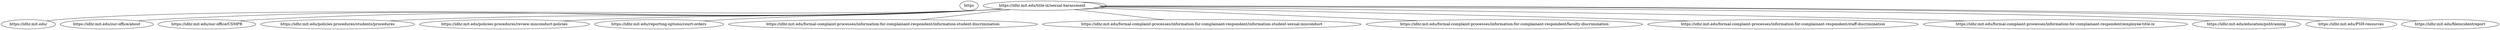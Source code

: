 graph  {
https [child_link="['https://idhr.mit.edu/', 'https://idhr.mit.edu/our-office/about', 'https://idhr.mit.edu/our-office/CSMPR', 'https://idhr.mit.edu/policies-procedures/students/procedures', 'https://idhr.mit.edu/title-ix/sexual-harassment', 'https://idhr.mit.edu/policies-procedures/review-misconduct-policies', 'https://idhr.mit.edu/reporting-options/court-orders', 'https://idhr.mit.edu/formal-complaint-processes/information-for-complainant-respondent/information-student-discrimination', 'https://idhr.mit.edu/formal-complaint-processes/information-for-complainant-respondent/information-student-sexual-misconduct', 'https://idhr.mit.edu/formal-complaint-processes/information-for-complainant-respondent/faculty-discrimination', 'https://idhr.mit.edu/formal-complaint-processes/information-for-complainant-respondent/staff-discrimination', 'https://idhr.mit.edu/formal-complaint-processes/information-for-complainant-respondent/employee-title-ix', 'https://idhr.mit.edu/education/pshtraining', 'https://idhr.mit.edu/PSH-resources', 'https://idhr.mit.edu/policies-procedures/students/procedures', 'https://idhr.mit.edu/title-ix/sexual-harassment', 'https://idhr.mit.edu/policies-procedures/review-misconduct-policies', 'https://idhr.mit.edu/fileincidentreport']", data="b\"\nTitle IX Sexual Harassment | MIT Institute Discrimination and Harassment Response Office\nSkip to main content\nMIT Institute Discrimination and Harassment Response Office\nSearch this site\nEnter the terms you wish to search for.\nOur OfficeAboutFAQStaff & Deputy Title IX CoordinatorsOpen Positions with IDHR TeamBias Response TeamGet InvolvedIDHR Student LiaisonsMIT Change-Maker AwardsHistory & NewsCommittee on Sexual Misconduct Prevention and ResponseNational Academies of Science, Engineering, and Medicine (NASEM) Implementation TeamNASEM Working Groups ReportsNASEM Action CollaborativeAnnual ReportsNewsletterProhibited Conduct (Policies)For Allegations Against StudentsOverview & DefinitionsProcedures for Discrimination & Discriminatory HarassmentFor Allegations Against FacultyOverview & DefinitionsProcedures for Allegations Against FacultyPotential Outcomes & SanctionsFAQFor Allegations Against StaffOverview & DefinitionsProcedures for Allegations Against StaffPotential Outcomes & SanctionsFAQTitle IX Sexual Harassment PolicyReview of Sexual Misconduct PoliciesReporting OptionsReporting to MITReporting to the PoliceEmergency Medical Assistance and Preserving EvidenceAbuse & Harassment Prevention Court OrdersConfidential Resources at MITResponsible Employee InformationReporting to a State or Federal AgencySupportive MeasuresSupportive Measures & ActionsMutual No Contact OrdersResourcesResources for StudentsResources for Faculty & StaffIf You\xe2\x80\x99ve Been AssaultedResolution PathwaysFile a Formal ComplaintAdaptable ResolutionWhat is Adaptable Resolution?Pathways for Adaptable Resolution ProcessesWhat's the Process Like?How to Access Adaptable ResolutionInvestigation ProcessIDHR Investigation GuideInformation for Complainants and RespondentsFormal Complaint Against Student: Discrimination & Discriminatory HarassmentFormal Complaint Against Students: Sexual MisconductFormal Complaint Against Faculty: Discrimination & Discriminatory HarassmentFormal Complaint Against Staff: Discrimination & Discriminatory HarassmentFormal Complaint Against Faculty & Staff: Title IX Sexual HarassmentFormal Complaint Processes FlowchartsHearing ProcessDecision MakersExpectations for DecorumAdvisorsEducationStudent Online TrainingRequest a TrainingMaterialsPronoun MaterialsBathroom StickersHow to HelpEducational MaterialsSexual Harassment Prevention Training InitiativeInclusion & Harassment Prevention ResourcesIDHR Staff Training Materials\nTitle IX Sexual Harassment\nTitle IX Sexual HarassmentThis definition of \xe2\x80\x9cTitle IX Sexual Harassment\xe2\x80\x9d is published in the MIT Policies and Procedures, Section 9.5, and the MIT Mind and Hand Book, Section II. To learn more about this policy update, please refer to the letter from Senior Leaders sent to the community on August 14, 2020.\nAlthough MIT broadly prohibits sexual harassment and other forms of sexual misconduct, federal Title IX regulations require MIT to follow specific processes when the Institute has actual knowledge of a report of certain categories of sexual misconduct, referred to as \xe2\x80\x9cTitle IX Sexual Harassment.\xe2\x80\x9d\nPDF of Key Facts Changes\nTitle IX Sexual Harassment means: Conduct on the basis of sex that satisfies one or more of the following\nAn employee of MIT conditioning the provision of an aid, benefit, or service of MIT on an individual\xe2\x80\x99s participation in unwelcome sexual conduct;\nUnwelcome conduct determined by a reasonable person to be so severe, pervasive, and objectively offensive that it effectively denies a person equal access to MIT\xe2\x80\x99s education program or activity; or\n\xe2\x80\x9cSexual assault,\xe2\x80\x9d \xe2\x80\x9cdating violence,\xe2\x80\x9d \xe2\x80\x9cdomestic violence,\xe2\x80\x9d or \xe2\x80\x9cstalking,\xe2\x80\x9d as defined by federal law and set out on the Institute Discrimination and Harassment Response (IDHR) website.\nMIT must follow the specific processes cited below when it receives a formal complaint of Title IX Sexual Harassment and where all of the following apply:\nAt the time of filing a formal complaint, the Complainant was/is participating in or attempting to participate in the education program or activity at MIT;\nThe alleged conduct occurred in an education program or activity controlled by MIT; and\nThe alleged conduct occurred against a person in the United States.\nFormal Complaints of Title IX Sexual Harassment are investigated in accordance with the IDHR Investigation Guide and hearings are held in accordance with the\xc2\xa0Hearing Procedures\xc2\xa0for complaints against a faculty member, staff member, or postdoctoral scholar (fellow or associate) and in the Title IX Sexual Harassment Hearing Procedures in the Committee on Discipline Rules for complaints against students.\nFormal Complaints of sexual harassment and sexual misconduct that do not meet the definition of Title IX Sexual Harassment are addressed under the complaint resolution process described in Section 9.8 for complaints against a faculty member, staff member, or postdoctoral scholar (fellow or associate) and in the Sexual Misconduct Hearing Procedures (Non-Title IX Sexual Harassment) in the Committee on Discipline Rules for complaints against students.\nMIT prohibits retaliation as set forth in Section 9.7 and the Mind and Handbook. In the context of Title IX Sexual Harassment, this means that: No person may intimidate, threaten, coerce, or discriminate against any individual:\nfor the purpose of interfering with any right or privilege secured by Title IX, or\nbecause the individual has made a report or complaint, testified, assisted, or participated or refused to participate in any manner in a Title IX Sexual Harassment investigation, proceeding, or hearing.\nIn addition, retaliation also includes intimidation, threats, coercion, or discrimination, including charges against an individual for policy violations that do not involve sex discrimination or sexual harassment, but arise out of the same facts or circumstances as a report or complaint of sex discrimination, or a report or formal complaint of Title IX Sexual Harassment, for the purpose of interfering with any right or privilege secured by Title IX.\nTitle IX Sexual Harassment Definitions. For the purposes of Section 9.5.1.4 of Policies and Procedures and Section II of the Mind and Hand Book, the following definitions apply:\nComplainant means an individual who is reported to be the victim of conduct that could constitute Title IX Sexual Harassment.\nDating Violence means violence committed by a person: (A) who is or has been in a social relationship of a romantic or intimate nature with the Complainant; and (B) where the existence of such a relationship shall be determined based on a consideration of the following factors: (i) the length of the relationship; (ii) the type of relationship; and (iii) the frequency of interaction between the persons involved in the relationship.\nDomestic Violence includes felony or misdemeanor crimes of violence committed by a current or former spouse or intimate partner of the Complainant, by a person with whom the Complainant shares a child in common, by a person who is cohabitating with or has cohabitated with the Complainant as a spouse or intimate partner, by a person similarly situated to a spouse of the Complainant under the domestic or family violence laws of Massachusetts, or by any other person against an adult or youth Complainant who is protected from that person\xe2\x80\x99s acts under the domestic or family violence laws of Massachusetts.\nEducation program or activity means locations, events, or circumstances over which MIT exercises substantial control over both the Respondent and the context in which the reported sexual harassment occurred, and also includes any building owned or controlled by a student organization that is officially recognized by MIT.\nTitle IX Sexual Harassment Formal Complaint means a document submitted by a Complainant, or signed by the Title IX Coordinator, alleging Title IX Sexual Harassment against a Respondent and requesting that MIT investigate the allegation of Title IX Sexual Harassment.\xc2\xa0 The Title IX Sexual Harassment Formal Complaint must contain the Complainant\xe2\x80\x99s physical or digital signature, or otherwise indicate that the Complainant is the person filing the Formal Complaint.\nRespondent means an individual who is reported to be the perpetrator of conduct that could constitute Title IX Sexual Harassment.\nSexual Assault means an offense classified as a sex offense under the uniform crime reporting system of the\xc2\xa0Federal Bureau of Investigation.\xc2\xa0 Sex offenses include:\nSex Offenses, Forcible: Any sexual act directed against the Complainant, without the consent of the Complainant, including instances in which the Complainant is incapable of giving consent.\nForcible Rape: Penetration, no matter how slight, of the vagina or anus with any body part or object, or oral penetration by a sex organ of the Complainant, without the consent of the Complainant.\nForcible Sodomy: Oral or anal sexual intercourse with the Complainant, forcibly, and/or against the Complainant\xe2\x80\x99s will (non-consensually), or not forcibly or against the Complainant\xe2\x80\x99s will in instances in which the Complainant is incapable of giving consent because of age or because of temporary or permanent mental or physical incapacity.\nSexual Assault with an Object: The use of an object or instrument to penetrate, however slightly, the genital or anal opening of the body of the Complainant, forcibly, and/or against the Complainant\xe2\x80\x99s will (non-consensually), or not forcibly or against the Complainant\xe2\x80\x99s will in instances in which the Complainant is incapable of giving consent because of age or because of temporary or permanent mental or physical incapacity.\nForcible Fondling: The touching of the private body parts of the Complainant (buttocks, groin, breasts), for the purpose of sexual gratification, forcibly, and/or against the Complainant\xe2\x80\x99s will (non-consensually), or not forcibly or against the Complainant\xe2\x80\x99s will in instances in which the Complainant is incapable of giving consent because of age or because of temporary or permanent mental or physical incapacity.\nSex Offenses, Non-forcible:\nIncest: Non-forcible sexual intercourse, between persons who are related to each other by blood or adoption as prohibited by Massachusetts law.\nStatutory Rape: Non-forcible sexual intercourse, with a Complainant who is under the statutory age of consent of sixteen-years-old.\nConsent means \xe2\x80\x9ceffective consent\xe2\x80\x9d as defined in the Mind and Hand Book, Section II.\nStalking means engaging in a course of conduct directed at the Complainant that would cause a reasonable person to: (A) fear for their safety or the safety of others; or (B) suffer substantial emotional distress.\nProhibited Conduct (Policies)\nFor Allegations Against StudentsOverview & DefinitionsProcedures for Discrimination & Discriminatory HarassmentFor Allegations Against FacultyOverview & DefinitionsProcedures for Allegations Against FacultyPotential Outcomes & SanctionsFAQFor Allegations Against StaffOverview & DefinitionsProcedures for Allegations Against StaffPotential Outcomes & SanctionsFAQTitle IX Sexual Harassment PolicyReview of Sexual Misconduct Policies\nSubmit an Incident Report\nMIT encourages individuals to seek assistance for incidents of discrimination and discriminatory harassment.\nEmergency Contact\nMIT Police: 617-253-1212\nUrgent Care: 617-253-4481\nDean on Call: 617-253-1212*\n*Dean on Call reached via MIT Police\nInstitute Discrimination & Harassment Response Office\nMassachusetts Institute of Technology\n120 Massachusetts Avenue, W31-310, Cambridge, MA 02139\nContact Us\nAccessibility\nQuick Exit\""];
https [child_link="['https://idhr.mit.edu/', 'https://idhr.mit.edu/our-office/about', 'https://idhr.mit.edu/our-office/CSMPR', 'https://idhr.mit.edu/policies-procedures/students/procedures', 'https://idhr.mit.edu/title-ix/sexual-harassment', 'https://idhr.mit.edu/policies-procedures/review-misconduct-policies', 'https://idhr.mit.edu/reporting-options/court-orders', 'https://idhr.mit.edu/formal-complaint-processes/information-for-complainant-respondent/information-student-discrimination', 'https://idhr.mit.edu/formal-complaint-processes/information-for-complainant-respondent/information-student-sexual-misconduct', 'https://idhr.mit.edu/formal-complaint-processes/information-for-complainant-respondent/faculty-discrimination', 'https://idhr.mit.edu/formal-complaint-processes/information-for-complainant-respondent/staff-discrimination', 'https://idhr.mit.edu/formal-complaint-processes/information-for-complainant-respondent/employee-title-ix', 'https://idhr.mit.edu/education/pshtraining', 'https://idhr.mit.edu/PSH-resources', 'https://idhr.mit.edu/fileincidentreport', 'https://idhr.mit.edu/reporting-options/responsible-employees']", data="b'\nHome Page | MIT Institute Discrimination and Harassment Response Office\nSkip to main content\nMIT Institute Discrimination and Harassment Response Office\nSearch this site\nEnter the terms you wish to search for.\nOur OfficeAboutFAQStaff & Deputy Title IX CoordinatorsOpen Positions with IDHR TeamBias Response TeamGet InvolvedIDHR Student LiaisonsMIT Change-Maker AwardsHistory & NewsCommittee on Sexual Misconduct Prevention and ResponseNational Academies of Science, Engineering, and Medicine (NASEM) Implementation TeamNASEM Working Groups ReportsNASEM Action CollaborativeAnnual ReportsNewsletterProhibited Conduct (Policies)For Allegations Against StudentsOverview & DefinitionsProcedures for Discrimination & Discriminatory HarassmentFor Allegations Against FacultyOverview & DefinitionsProcedures for Allegations Against FacultyPotential Outcomes & SanctionsFAQFor Allegations Against StaffOverview & DefinitionsProcedures for Allegations Against StaffPotential Outcomes & SanctionsFAQTitle IX Sexual Harassment PolicyReview of Sexual Misconduct PoliciesReporting OptionsReporting to MITReporting to the PoliceEmergency Medical Assistance and Preserving EvidenceAbuse & Harassment Prevention Court OrdersConfidential Resources at MITResponsible Employee InformationReporting to a State or Federal AgencySupportive MeasuresSupportive Measures & ActionsMutual No Contact OrdersResourcesResources for StudentsResources for Faculty & StaffIf You\xe2\x80\x99ve Been AssaultedResolution PathwaysFile a Formal ComplaintAdaptable ResolutionWhat is Adaptable Resolution?Pathways for Adaptable Resolution ProcessesWhat\'s the Process Like?How to Access Adaptable ResolutionInvestigation ProcessIDHR Investigation GuideInformation for Complainants and RespondentsFormal Complaint Against Student: Discrimination & Discriminatory HarassmentFormal Complaint Against Students: Sexual MisconductFormal Complaint Against Faculty: Discrimination & Discriminatory HarassmentFormal Complaint Against Staff: Discrimination & Discriminatory HarassmentFormal Complaint Against Faculty & Staff: Title IX Sexual HarassmentFormal Complaint Processes FlowchartsHearing ProcessDecision MakersExpectations for DecorumAdvisorsEducationStudent Online TrainingRequest a TrainingMaterialsPronoun MaterialsBathroom StickersHow to HelpEducational MaterialsSexual Harassment Prevention Training InitiativeInclusion & Harassment Prevention ResourcesIDHR Staff Training Materials\nSign up for IDHR\'s New Newsletter!\nStay informed about the Office\xe2\x80\x99s resources, initiatives, volunteer opportunities, and more.\nSign up for our mailing list\nReporting an Incident\nLearn more about your reporting options for allegations against Students.\nLearn more about your reporting options for allegations against Faculty and Staff.\nProgress with Institute Commitments\nCommitments WebsiteJuly 2020 Progress ReportNASEM Recommendations Progress ReportBSU/BGSA Recommendations Progress Report\nResponsible Employees\nMost employees have a duty to respond to student disclosures of sex-based discrimination. Managers and Supervisors have an additional duty regarding employee disclosures.\nWhat it means to be a \"Responsible Employee\"\nOnline Conduct\nWe would like to remind the MIT community that all MIT policies and standards of conduct are still in effect, including:\nMind & Hand Book;Policies and Procedures; andAcademic Integrity at MIT\nSign up for IDHR\'s New Newsletter!\nStay informed about the Office\xe2\x80\x99s resources, initiatives, volunteer opportunities, and more.\nSign up for our mailing list\nReporting an Incident\nLearn more about your reporting options for allegations against Students.\nLearn more about your reporting options for allegations against Faculty and Staff.\nProgress with Institute Commitments\nCommitments WebsiteJuly 2020 Progress ReportNASEM Recommendations Progress ReportBSU/BGSA Recommendations Progress Report\nResponsible Employees\nMost employees have a duty to respond to student disclosures of sex-based discrimination. Managers and Supervisors have an additional duty regarding employee disclosures.\nWhat it means to be a \"Responsible Employee\"\nOnline Conduct\nWe would like to remind the MIT community that all MIT policies and standards of conduct are still in effect, including:\nMind & Hand Book;Policies and Procedures; andAcademic Integrity at MIT\nHome Page\nMIT Institute Discrimination and Harassment Response Office\nSubmit an Incident Report\nPlease use this form to seek assistance and information from the IDHR Office for incidents involving discrimination, harassment, or bias.  This includes gender-based discrimination (sexual assault, sexual harassment, intimate partner violence, and stalking).\nNotifying IDHR as a Responsible Employee\nPlease use this form to notify the IDHR Office if you learn of an incident of gender-based discrimination (including sexual assault, sexual harassment, intimate partner violence, and stalking) involving a student or someone you supervise.\nAnnual Report\nFAQs\nIf you\xe2\x80\x99ve been assaulted\nEmergency Contact\nMIT Police: 617-253-1212\nUrgent Care: 617-253-4481\nDean on Call: 617-253-1212\nInstitute Discrimination & Harassment Response Office\nMassachusetts Institute of Technology\n120 Massachusetts Avenue, W31-310, Cambridge, MA 02139\nContact Us\nAccessibility\nQuick Exit'"];
https [child_link="['https://idhr.mit.edu/', 'https://idhr.mit.edu/our-office/about', 'https://idhr.mit.edu/our-office/CSMPR', 'https://idhr.mit.edu/policies-procedures/students/procedures', 'https://idhr.mit.edu/title-ix/sexual-harassment', 'https://idhr.mit.edu/policies-procedures/review-misconduct-policies', 'https://idhr.mit.edu/reporting-options/court-orders', 'https://idhr.mit.edu/formal-complaint-processes/information-for-complainant-respondent/information-student-discrimination', 'https://idhr.mit.edu/formal-complaint-processes/information-for-complainant-respondent/information-student-sexual-misconduct', 'https://idhr.mit.edu/formal-complaint-processes/information-for-complainant-respondent/faculty-discrimination', 'https://idhr.mit.edu/formal-complaint-processes/information-for-complainant-respondent/staff-discrimination', 'https://idhr.mit.edu/formal-complaint-processes/information-for-complainant-respondent/employee-title-ix', 'https://idhr.mit.edu/education/pshtraining', 'https://idhr.mit.edu/PSH-resources', 'https://idhr.mit.edu/our-office/about', 'https://idhr.mit.edu/our-office/CSMPR', 'https://idhr.mit.edu/fileincidentreport']", data="b\"\nOur Office | Staff & Deputy Title IX Coordinators | MIT Institute Discrimination and Harassment Response Office\nSkip to main content\nMIT Institute Discrimination and Harassment Response Office\nSearch this site\nEnter the terms you wish to search for.\nOur OfficeAboutFAQStaff & Deputy Title IX CoordinatorsOpen Positions with IDHR TeamBias Response TeamGet InvolvedIDHR Student LiaisonsMIT Change-Maker AwardsHistory & NewsCommittee on Sexual Misconduct Prevention and ResponseNational Academies of Science, Engineering, and Medicine (NASEM) Implementation TeamNASEM Working Groups ReportsNASEM Action CollaborativeAnnual ReportsNewsletterProhibited Conduct (Policies)For Allegations Against StudentsOverview & DefinitionsProcedures for Discrimination & Discriminatory HarassmentFor Allegations Against FacultyOverview & DefinitionsProcedures for Allegations Against FacultyPotential Outcomes & SanctionsFAQFor Allegations Against StaffOverview & DefinitionsProcedures for Allegations Against StaffPotential Outcomes & SanctionsFAQTitle IX Sexual Harassment PolicyReview of Sexual Misconduct PoliciesReporting OptionsReporting to MITReporting to the PoliceEmergency Medical Assistance and Preserving EvidenceAbuse & Harassment Prevention Court OrdersConfidential Resources at MITResponsible Employee InformationReporting to a State or Federal AgencySupportive MeasuresSupportive Measures & ActionsMutual No Contact OrdersResourcesResources for StudentsResources for Faculty & StaffIf You\xe2\x80\x99ve Been AssaultedResolution PathwaysFile a Formal ComplaintAdaptable ResolutionWhat is Adaptable Resolution?Pathways for Adaptable Resolution ProcessesWhat's the Process Like?How to Access Adaptable ResolutionInvestigation ProcessIDHR Investigation GuideInformation for Complainants and RespondentsFormal Complaint Against Student: Discrimination & Discriminatory HarassmentFormal Complaint Against Students: Sexual MisconductFormal Complaint Against Faculty: Discrimination & Discriminatory HarassmentFormal Complaint Against Staff: Discrimination & Discriminatory HarassmentFormal Complaint Against Faculty & Staff: Title IX Sexual HarassmentFormal Complaint Processes FlowchartsHearing ProcessDecision MakersExpectations for DecorumAdvisorsEducationStudent Online TrainingRequest a TrainingMaterialsPronoun MaterialsBathroom StickersHow to HelpEducational MaterialsSexual Harassment Prevention Training InitiativeInclusion & Harassment Prevention ResourcesIDHR Staff Training Materials\nOur Office | Staff & Deputy Title IX Coordinators\nStaff & Deputy Title IX CoordinatorsPlease note: Any student, faculty, or staff member who has concerns related to discrimination and/or harassment (including sexual harassment, sexual assault, intimate-partner violence, and stalking) is encouraged to seek the assistance of the staff members listed below. They will provide information on resources for assistance and options to address concerns.\nIf you are interested in a career at IDHR, learn about our\xc2\xa0open positions.\nSarah Rankin\nDirector of IDHR & Institute Title IX Coordinator\nSarah Rankin is the Director of the IDHR Office and serves as the Institute Title IX Coordinator at MIT. She oversees the education, case management, and investigation branches of the office, develops policies and procedures, conducts trainings across the Institute, and manages compliance efforts. Formerly, she was the Director of Harvard University\xe2\x80\x99s Office of Sexual Assault Prevention and Response, where she coordinated a large peer education program focused on sexual assault prevention efforts. Sarah earned her master\xe2\x80\x99s degree in Psychology from Western Washington University in 1996. Aside from her professional positions, Sarah brings her experience as a mother of a teenage daughter and son to the work of gender equity. In her free time, she watches far too much reality TV and is embarrassed at how much she knows about the Kardashians. To reach Sarah, email her at srankin@mit.edu or call (617) 324-7526. This is a non-emergency office number.\nNina N. Harris\nRestorative Resolutions Coordinator\nNina Harris serves as the Restorative Resolution Coordinator in the IDHR Office. Nina facilitates adaptable resolution processes - such as facilitated dialogue, mediation, and restorative conferencing - as alternative resolution pathways to investigation/adjudication for addressing concerns of bias, discrimination, harassment, and misconduct based on protected classes. Bringing the lens of restorative practice, she works to expand opportunities for holistic solutions to individual and community harm beyond just disciplinary action.\nAn equity and violence prevention advocate, educator, and restorative justice practitioner with over twenty years of experience in higher education, administration, and student engagement, Nina has provided crisis and resource counseling for hundreds of survivors of gender-based interpersonal/sexual violence and identity-based harm and harassment. Her practice anchors around frameworks of anti-racism/anti-oppression, restorative/transformative justice, strength and resiliency building and trauma-informed praxis. Nina formerly held the roles of advocate, crisis counselor, program manager, educator and TIX/conduct case manager (for complainants and respondents) at Harvard University, Swarthmore College, and the University of Pennsylvania.\xc2\xa0To reach Nina, email nnharris@mit.edu.\nSimi Ogunsanwo\nManager, Prevention Education & Outreach\nSimi Ogunsanwo is the Manager of Prevention Education & Outreach at IDHR. In her role, she manages the Education Team which is charged with providing prevention education and outreach to the MIT community around topics of discrimination and discriminatory harassment. Prior to joining IDHR, Simi was the administrative coordinator at Boston University\xe2\x80\x99s Sexual Assault Response and Prevention center where she managed both response and prevention logistics. She also developed curriculum around healthy relationships and occasionally facilitated trainings to the BU undergraduate student population. Simi holds a Master of Public Health degree from the Boston University School of Public Health. To reach Simi, email soguns@mit.edu.\nArti Kothari\nEducation Specialist\nArti Kothari (pronouns: she/her/hers) is an Education Specialist on the Prevention Education and Outreach team at IDHR. She provides training and education on topics related to discrimination and discriminatory harassment to the MIT community. Arti holds a Master of Science in Medical Health Sciences from Touro University Nevada and a B.A. in Psychology from the University of California Riverside. She has worked in the field of violence prevention since 2019. Prior to joining MIT, Arti was Prevention Education Manager for San Luis Obispo county\xe2\x80\x99s only dual sexual assault and intimate partner violence nonprofit, Lumina Alliance, working in sexual violence prevention, comprehensive sexual health education, and community organizing. In her free time, she can be found cuddling her cat, needlepointing, and traveling.\nAmanda Wynn\nEducation Specialist\nAmanda Wynn is one of two Education Specialists on the Prevention Education & Outreach team at IDHR. Amanda relocated to the Boston area in 2022 and spent a year serving as a Program Coordinator at Harvard Business School\xe2\x80\x99s office of Executive Education. Prior to her move, Amanda served as a Public High School Educator in her hometown of Sacramento, California. Amanda is currently pursuing her Master\xe2\x80\x99s Degree in Gender and Cultural Studies from Simmons University. When she isn\xe2\x80\x99t studying, you can find her playing video games or crocheting.\nTori Willbanks-Roos\nCase Manager\nTori Willbanks-Roos is a Case Manager at IDHR. In her role, she assists those in the MIT community with navigating complaints of discrimination and discriminatory harassment by providing information on resources and processes, as well as referrals and case consultations. Originally from the Boston Area, Tori earned a BA in history and international studies from Oberlin College before returning to Boston, where, prior to joining the IDHR team, she worked in the domestic and sexual violence response field managing shelters, transitional housing, and hotline programs at several local nonprofits. In her spare time, Tori does Japanese taiko drumming, orchestra, and Chinese lion and dragon dance.\nMoriah Silver\nManager of Investigations\nMoriah serves as the Manager of Investigations for IDHR. She manages the investigation team which is charged with neutrally investigating formal complaints alleging that an MIT student, staff member, or faculty member engaged in discrimination or discriminatory harassment (including allegations of violations of the nondiscrimination policy, racist conduct, harassment based on a protected class, sexual harassment, sexual misconduct, intimate partner violence, stalking, violence based on protected class, and retaliation). Moriah also conducts investigations and is, in general, the lead investigator for allegations that an MIT employee engaged in discrimination or discriminatory harassment. Prior to joining IDHR, Moriah was the Program Officer for Title IX and Professional Conduct at Harvard University\xe2\x80\x99s Faculty of Arts and Science. Before working in higher education, she worked as a prosecutor in California. Her legal and policy career include work at the U.S. Department of Justice Office on Violence Against Women, the Victim Rights Law Center in Boston, and with the White House Advisor on Violence Against Women under the Obama Administration. Moriah holds a JD from Northeastern University School of Law and a Master in Public Health from Tufts University School of Medicine. Moriah loves watching procedural crime shows, spending time near any body of water, and snuggling with the nearest canine (which is usually her dogs Rohan and Shadowfax \xe2\x80\x93 yes, there is a Lord of the Rings theme). To reach Moriah, email her at mhsilver@mit.edu.\nCourtney Wilson\nInvestigator\nCourtney\xc2\xa0is an Investigator in the IDHR Office. She investigates complaints as a neutral party and provides a written report of her findings.\xc2\xa0Courtney\xc2\xa0is a Massachusetts native and earned a law degree from Harvard Law School. She practiced corporate law for many years, specializing in securities regulation and mergers and acquisitions.\xc2\xa0Courtney\xc2\xa0enjoys reading debut novels and watching hockey and lacrosse, and is a long-time member of the Head of the Charles Regatta\xe2\x80\x99s Race Operations team. Email her at cawilson@mit.edu.\nJustine Plaut\nInvestigator\nJustine is an Investigator for employee complaints in the IDHR Office. She investigates complaints as a neutral party and provides a written report of her findings. Born and raised in San Francisco, Justine earned an A.B. in Social Anthropology from Harvard and a J.D. from the University of Southern California Gould School of Law. Prior to MIT, Justine served as the Deputy Director of the Commonwealth of Massachusetts\xe2\x80\x99 Investigations Center of Expertise, and investigated harassment cases during the #metoo era in Los Angeles\xe2\x80\x99 entertainment industry. Justine is passionate about travel, French and Caribbean cooking, and live music. Her email is jplaut@mit.edu.\nAimee Bierman\nInvestigator\nAimee is an Investigator for the IDHR Office. She investigates complaints as a neutral party and provides a written report of her findings. Born and raised in the Detroit area, Aimee earned an A.B. from the University of Michigan in Ann Arbor and a J.D. from Wayne State University Law School in Detroit. Prior to joining MIT, Aimee worked in both private practice and in-house, with a focus on labor and employment, higher education, and complex litigation. In her free time, Aimee enjoys travel, live music, and watching college sports.\nVera Grbic\nCommunications Coordinator\nVera Grbic serves as the Communications Coordinator for IDHR where she strategizes outreach and promotes the office\xe2\x80\x99s offerings to the MIT community. A communications professional of 10 years, Vera previously worked in government and non-profit sectors. She was with the Government of Canada for five years, including as a senior communications strategist with National Research Council Canada, the Government of Canada\xe2\x80\x99s main research and technology organization. Vera also served as a publicist for two film festivals, including the Toronto International Film Festival. Moving from Canada to the U.S., she was proud to join the Cambridge Women\xe2\x80\x99s Center, fulfilling her long-time wish to uplift an organization that specializes in women\xe2\x80\x99s empowerment and violence prevention. Vera earned her M.A. in Communication from Carleton University and B.A. in Communication and English Literature from the University of Ottawa. In her free time Vera is always ready to see a great art exhibit and film, or travel with friends. Email her at vgrbic@mit.edu.\nMeg Chuhran,\xc2\xa0LCSWManager of Office Operations & Case Management\nMeg Chuhran, LCSW, is the Manager of Office Operations & Case Management at IDHR. Meg\xe2\x80\x99s dual role involves supporting the daily functions and goals of the office, while also providing structure and direction to cases, as she meets with community members to help them understand available supportive measures, informal remedies, and resolution pathways. Before joining the MIT family in 2015, Meg worked in small non-profits in Chicago and Denver that focused on mental health, violence prevention, and crisis response. She earned her Master of Social Work from the University of Denver and BA from Kalamazoo College in Michigan. Though she moved away when she was 22, a large part of Meg\xe2\x80\x99s soul still resides in the waters of MI.\nCatherine Barrett\nAdministrative Assistant\nDeputy Title IX Coordinators\nFor concerns specifically related to gender-based discrimination (including sexual harassment, sexual assault, intimate partner violence, and stalking), there are additional, designated community members with whom you may feel more comfortable discussing your experience.\nDeputy Title IX Coordinators are trained staff and faculty members who are knowledgeable about resources and reporting options available to students at MIT, specifically regarding concerns of gender-based discrimination. The Deputy Title IX Coordinators are available to receive reports alleging violations of the Institute's policy on sexual assault, sexual harassment, and other sexual misconduct (intimate partner violence and stalking).\nFor Undergraduate and Graduate Students\nNaomi Carton\nAssociate Dean, Graduate Student Support\nDepartment of Residential Education\nW59\n617-253-6142naomic@mit.edu\nFor Graduate Students & Office of the Vice Chancellor\nSuraiya Baluch\nAssistant Dean for Graduate Personal Support\n35-338\n617-258-0304baluch@mit.edu\nFor the Office of the Vice President for Research\nKenneth Lloyd\nDirector of Human Resources and Administration\n10-370\n617-253-8919\nklloyd@mit.edu\nFor Faculty\nElizabeth Lennox\nAssistant Provost, Administration\n1-206\n617-253-7342elennox@mit.edu\nFor Athletics\nJessica Rooney Gallagher\nAthletic Trainer\nW35-115\n617-253-4908jess_atc@mit.edu\nFor School of Architecture and Planning\nMartha Collins\nAssistant Dean for Human Resources and Administration\n7-231\n617-253-0655mjcoll@mit.edu\nFor School of Engineering\nCatherine Kim\nAssistant Dean for Human Resources and Administration\n1-203\n617-258-6453kimcs@mit.edu\nFor School of Science\nMagdalena\xc2\xa0Rieb\nAssistant Dean for Human Resources and Administration\n6-131\n617-715-2733mrieb@mit.edu\nFor School of Humanities, Arts, Social Sciences\nErminia Piccinonno\nAssistant Dean for HR & Administration\n4-240\n617-452-5119erminia@mit.edu\nFor Sloan School of Management\nJacob Cohen\nAssociate Dean for Undergraduate and Master\xe2\x80\x99s Programs and Senior Lecturer\nE52-445\n617-324-8107jcohen28@mit.edu\nFor Lincoln Laboratory\nFelicia Gauthier\nBusiness Manager\nHuman Resources Department\n781-981-7045fgauthier@ll.mit.edu\nFor Schwarzman College of Computing\nEileen Ng\nAssistant Dean for Administration\n617-253-8010eng@mit.edu\nFor Schwarzman College of Computing\nDiane Ramirez-Riley\nDirector of Human Resources\n(617) 253-6822dlrr@mit.edu\nOur Office\nAboutFAQStaff & Deputy Title IX CoordinatorsOpen Positions with IDHR TeamBias Response TeamGet InvolvedIDHR Student LiaisonsMIT Change-Maker AwardsHistory & NewsCommittee on Sexual Misconduct Prevention and ResponseNational Academies of Science, Engineering, and Medicine (NASEM) Implementation TeamNASEM Working Groups ReportsNASEM Action CollaborativeAnnual ReportsNewsletter\nSubmit an Incident Report\nMIT encourages individuals to seek assistance for incidents of discrimination and discriminatory harassment.\nEmergency Contact\nMIT Police: 617-253-1212\nUrgent Care: 617-253-4481\nDean on Call: 617-253-1212*\n*Dean on Call reached via MIT Police\nInstitute Discrimination & Harassment Response Office\nMassachusetts Institute of Technology\n120 Massachusetts Avenue, W31-310, Cambridge, MA 02139\nContact Us\nAccessibility\nQuick Exit\""];
https [child_link="['https://idhr.mit.edu/', 'https://idhr.mit.edu/our-office/about', 'https://idhr.mit.edu/our-office/CSMPR', 'https://idhr.mit.edu/policies-procedures/students/procedures', 'https://idhr.mit.edu/title-ix/sexual-harassment', 'https://idhr.mit.edu/policies-procedures/review-misconduct-policies', 'https://idhr.mit.edu/reporting-options/court-orders', 'https://idhr.mit.edu/formal-complaint-processes/information-for-complainant-respondent/information-student-discrimination', 'https://idhr.mit.edu/formal-complaint-processes/information-for-complainant-respondent/information-student-sexual-misconduct', 'https://idhr.mit.edu/formal-complaint-processes/information-for-complainant-respondent/faculty-discrimination', 'https://idhr.mit.edu/formal-complaint-processes/information-for-complainant-respondent/staff-discrimination', 'https://idhr.mit.edu/formal-complaint-processes/information-for-complainant-respondent/employee-title-ix', 'https://idhr.mit.edu/education/pshtraining', 'https://idhr.mit.edu/PSH-resources', 'https://idhr.mit.edu/our-office/about', 'https://idhr.mit.edu/our-office/CSMPR', 'https://idhr.mit.edu/fileincidentreport']", data="b\"\nOur Office | CSMPR | MIT Institute Discrimination and Harassment Response Office\nSkip to main content\nMIT Institute Discrimination and Harassment Response Office\nSearch this site\nEnter the terms you wish to search for.\nOur OfficeAboutFAQStaff & Deputy Title IX CoordinatorsOpen Positions with IDHR TeamBias Response TeamGet InvolvedIDHR Student LiaisonsMIT Change-Maker AwardsHistory & NewsCommittee on Sexual Misconduct Prevention and ResponseNational Academies of Science, Engineering, and Medicine (NASEM) Implementation TeamNASEM Working Groups ReportsNASEM Action CollaborativeAnnual ReportsNewsletterProhibited Conduct (Policies)For Allegations Against StudentsOverview & DefinitionsProcedures for Discrimination & Discriminatory HarassmentFor Allegations Against FacultyOverview & DefinitionsProcedures for Allegations Against FacultyPotential Outcomes & SanctionsFAQFor Allegations Against StaffOverview & DefinitionsProcedures for Allegations Against StaffPotential Outcomes & SanctionsFAQTitle IX Sexual Harassment PolicyReview of Sexual Misconduct PoliciesReporting OptionsReporting to MITReporting to the PoliceEmergency Medical Assistance and Preserving EvidenceAbuse & Harassment Prevention Court OrdersConfidential Resources at MITResponsible Employee InformationReporting to a State or Federal AgencySupportive MeasuresSupportive Measures & ActionsMutual No Contact OrdersResourcesResources for StudentsResources for Faculty & StaffIf You\xe2\x80\x99ve Been AssaultedResolution PathwaysFile a Formal ComplaintAdaptable ResolutionWhat is Adaptable Resolution?Pathways for Adaptable Resolution ProcessesWhat's the Process Like?How to Access Adaptable ResolutionInvestigation ProcessIDHR Investigation GuideInformation for Complainants and RespondentsFormal Complaint Against Student: Discrimination & Discriminatory HarassmentFormal Complaint Against Students: Sexual MisconductFormal Complaint Against Faculty: Discrimination & Discriminatory HarassmentFormal Complaint Against Staff: Discrimination & Discriminatory HarassmentFormal Complaint Against Faculty & Staff: Title IX Sexual HarassmentFormal Complaint Processes FlowchartsHearing ProcessDecision MakersExpectations for DecorumAdvisorsEducationStudent Online TrainingRequest a TrainingMaterialsPronoun MaterialsBathroom StickersHow to HelpEducational MaterialsSexual Harassment Prevention Training InitiativeInclusion & Harassment Prevention ResourcesIDHR Staff Training Materials\nOur Office | CSMPR\nCommittee on Sexual Misconduct Prevention and ResponseThe President appointed the Committee on Sexual Misconduct Prevention and Response (CSMPR) to serve as an advisory body which provides guidance as needed to the Provost, the Chancellor, the Vice President for Human Resources, and the Institute Community and Equity Officer to encourage a safe and respectful campus environment, free from discrimination. The Committee oversees an Institute-wide approach to prevention, and responds to sexual misconduct and other forms of gender-based discrimination.\nThe 30+ members of the committee represent a broad cross-section of the MIT community, including faculty, staff, and students.\nProf. Lerna Ekmekcioglu, co-chair\nSarah Rankin, Director of IDHR, co-chair\nList of current committee membership\nAnnual Reports:\nCSMPR Annual Report, 2016\nCSMPR Annual Report, 2017\nCSMPR Annual Report, 2018\nCSMPR Annual Report, 2019\nCSMPR Annual Report, 2020\nCSMPR Annual Report, 2021\nCSMPR Annual Report, 2022\nCSMPR Annual Report, 2023\nOur Office\nAboutFAQStaff & Deputy Title IX CoordinatorsOpen Positions with IDHR TeamBias Response TeamGet InvolvedIDHR Student LiaisonsMIT Change-Maker AwardsHistory & NewsCommittee on Sexual Misconduct Prevention and ResponseNational Academies of Science, Engineering, and Medicine (NASEM) Implementation TeamNASEM Working Groups ReportsNASEM Action CollaborativeAnnual ReportsNewsletter\nSubmit an Incident Report\nMIT encourages individuals to seek assistance for incidents of discrimination and discriminatory harassment.\nEmergency Contact\nMIT Police: 617-253-1212\nUrgent Care: 617-253-4481\nDean on Call: 617-253-1212*\n*Dean on Call reached via MIT Police\nInstitute Discrimination & Harassment Response Office\nMassachusetts Institute of Technology\n120 Massachusetts Avenue, W31-310, Cambridge, MA 02139\nContact Us\nAccessibility\nQuick Exit\""];
https [child_link="['https://idhr.mit.edu/', 'https://idhr.mit.edu/our-office/about', 'https://idhr.mit.edu/our-office/CSMPR', 'https://idhr.mit.edu/policies-procedures/students/procedures', 'https://idhr.mit.edu/title-ix/sexual-harassment', 'https://idhr.mit.edu/policies-procedures/review-misconduct-policies', 'https://idhr.mit.edu/reporting-options/court-orders', 'https://idhr.mit.edu/formal-complaint-processes/information-for-complainant-respondent/information-student-discrimination', 'https://idhr.mit.edu/formal-complaint-processes/information-for-complainant-respondent/information-student-sexual-misconduct', 'https://idhr.mit.edu/formal-complaint-processes/information-for-complainant-respondent/faculty-discrimination', 'https://idhr.mit.edu/formal-complaint-processes/information-for-complainant-respondent/staff-discrimination', 'https://idhr.mit.edu/formal-complaint-processes/information-for-complainant-respondent/employee-title-ix', 'https://idhr.mit.edu/education/pshtraining', 'https://idhr.mit.edu/PSH-resources', 'http://idhr.mit.edu/our-office/about', 'https://idhr.mit.edu/policies-procedures/students/procedures', 'https://idhr.mit.edu/title-ix/sexual-harassment', 'https://idhr.mit.edu/policies-procedures/review-misconduct-policies', 'https://idhr.mit.edu/fileincidentreport']", data="b\"\nProhibited Conduct | For Allegations Against Students | Procedures for Discrimination & Discriminatory Harassment | MIT Institute Discrimination and Harassment Response Office\nSkip to main content\nMIT Institute Discrimination and Harassment Response Office\nSearch this site\nEnter the terms you wish to search for.\nOur OfficeAboutFAQStaff & Deputy Title IX CoordinatorsOpen Positions with IDHR TeamBias Response TeamGet InvolvedIDHR Student LiaisonsMIT Change-Maker AwardsHistory & NewsCommittee on Sexual Misconduct Prevention and ResponseNational Academies of Science, Engineering, and Medicine (NASEM) Implementation TeamNASEM Working Groups ReportsNASEM Action CollaborativeAnnual ReportsNewsletterProhibited Conduct (Policies)For Allegations Against StudentsOverview & DefinitionsProcedures for Discrimination & Discriminatory HarassmentFor Allegations Against FacultyOverview & DefinitionsProcedures for Allegations Against FacultyPotential Outcomes & SanctionsFAQFor Allegations Against StaffOverview & DefinitionsProcedures for Allegations Against StaffPotential Outcomes & SanctionsFAQTitle IX Sexual Harassment PolicyReview of Sexual Misconduct PoliciesReporting OptionsReporting to MITReporting to the PoliceEmergency Medical Assistance and Preserving EvidenceAbuse & Harassment Prevention Court OrdersConfidential Resources at MITResponsible Employee InformationReporting to a State or Federal AgencySupportive MeasuresSupportive Measures & ActionsMutual No Contact OrdersResourcesResources for StudentsResources for Faculty & StaffIf You\xe2\x80\x99ve Been AssaultedResolution PathwaysFile a Formal ComplaintAdaptable ResolutionWhat is Adaptable Resolution?Pathways for Adaptable Resolution ProcessesWhat's the Process Like?How to Access Adaptable ResolutionInvestigation ProcessIDHR Investigation GuideInformation for Complainants and RespondentsFormal Complaint Against Student: Discrimination & Discriminatory HarassmentFormal Complaint Against Students: Sexual MisconductFormal Complaint Against Faculty: Discrimination & Discriminatory HarassmentFormal Complaint Against Staff: Discrimination & Discriminatory HarassmentFormal Complaint Against Faculty & Staff: Title IX Sexual HarassmentFormal Complaint Processes FlowchartsHearing ProcessDecision MakersExpectations for DecorumAdvisorsEducationStudent Online TrainingRequest a TrainingMaterialsPronoun MaterialsBathroom StickersHow to HelpEducational MaterialsSexual Harassment Prevention Training InitiativeInclusion & Harassment Prevention ResourcesIDHR Staff Training Materials\nProhibited Conduct | For Allegations Against Students | Procedures for Discrimination & Discriminatory Harassment\nProcedures for Discrimination & Discriminatory HarassmentMembers of the MIT community are strongly encouraged to promptly report all incidents of discrimination and discriminatory harassment, including sexual misconduct, intimate partner violence, and stalking. Prompt reporting of such incidents makes investigation more effective and enhances the ability of MIT to take action. Any MIT student who believes they have been subjected to discrimination and discriminatory harassment, including sexual misconduct, intimate partner violence, or stalking, by another MIT student may initiate a complaint by speaking to IDHR\xc2\xa0Staff or MIT Deputy Title IX Coordinators.\nAccess the Institute Discrimination and Harassment Office Guide to the Investigation of Formal Complaints of Discrimination and Discriminatory Harassment (\xe2\x80\x9cIDHR Investigation Guide\xe2\x80\x9d).\nThese procedures generally apply to any allegation of discrimination and discriminatory Harassment, including sexual misconduct, intimate partner violence, or stalking brought against an MIT student by another member of the MIT community.\nIn addition to raising a complaint within MIT, individuals may also file a criminal complaint with the MIT Police, Cambridge Police, or the local law enforcement agency where the misconduct occurred. The standards for finding a violation of law are different from the standards used by MIT in determining whether there has been a violation of MIT\xe2\x80\x99s policy. The filing of a complaint of discrimination and discriminatory harassment, including sexual misconduct, intimate partner violence, or stalking, with MIT is independent of any criminal investigation or proceeding (although MIT\xe2\x80\x99s investigation may, in some cases, be delayed temporarily while the criminal investigators are gathering evidence) and MIT will generally not wait for the conclusion of any criminal proceeding to start its own investigation.\nInitial Assessment of Reports Concerning Discrimination and Discriminatory Harassment\nUpon an initial report to the Institute Discrimination and Harassment Response Office claiming discrimination, including sexual misconduct, intimate partner violence, and stalking, the IDHR Director, or designee, will make an initial assessment of the reported information and respond to any immediate health or safety concerns raised by the report.\xc2\xa0In this initial assessment, the IDHR Director, or designee, will:\nAssess the Complainant\xe2\x80\x99s safety and well-being and offer the Institute\xe2\x80\x99s immediate support and assistance;\nIn cases involving recent physical or sexual assault, inform the Complainant of the right to seek medical treatment, and explain the importance of obtaining and preserving forensic and other evidence;\nIn cases involving allegations of criminal conduct, inform the Complainant of the right to contact law enforcement, decline to contact law enforcement, and/or seek a court ordered protective order;\nInform the Complainant about Institute and community resources, the right to seek supportive \xc2\xa0measures, and how to request those resources and measures;\nInform the Complainant of formal and informal resolution options; determine the Complainant\xe2\x80\x99s expressed preference at this time for pursuing Informal/Adaptable Dispute Resolution, formal resolution, or neither; and discuss with the Complainant any concerns or barriers to participating in any Institute investigation and resolution under this process;\nExplain the Institute\xe2\x80\x99s prohibition against retaliation and that the Institute will take prompt action in response to any act of retaliation;\nAscertain the ages of the Complainant and the Respondent, if known, and, if either of the parties is a minor (under 18), determine whether to contact the appropriate child protective service agency; and\nAssess the information provided to determine if it triggers any Clery Act obligations and, if so, submit a Clery Report Form to MIT Police.\nClick the following buttons to learn more about different options for addressing discrimination and discriminatory harassment.\nSupportive Measures\nAdaptable Resolution\nInvestigation Process\nProhibited Conduct (Policies)\nFor Allegations Against StudentsOverview & DefinitionsProcedures for Discrimination & Discriminatory HarassmentFor Allegations Against FacultyOverview & DefinitionsProcedures for Allegations Against FacultyPotential Outcomes & SanctionsFAQFor Allegations Against StaffOverview & DefinitionsProcedures for Allegations Against StaffPotential Outcomes & SanctionsFAQTitle IX Sexual Harassment PolicyReview of Sexual Misconduct Policies\nSubmit an Incident Report\nMIT encourages individuals to seek assistance for incidents of discrimination and discriminatory harassment.\nEmergency Contact\nMIT Police: 617-253-1212\nUrgent Care: 617-253-4481\nDean on Call: 617-253-1212*\n*Dean on Call reached via MIT Police\nInstitute Discrimination & Harassment Response Office\nMassachusetts Institute of Technology\n120 Massachusetts Avenue, W31-310, Cambridge, MA 02139\nContact Us\nAccessibility\nQuick Exit\""];
https [child_link="['https://idhr.mit.edu/', 'https://idhr.mit.edu/our-office/about', 'https://idhr.mit.edu/our-office/CSMPR', 'https://idhr.mit.edu/policies-procedures/students/procedures', 'https://idhr.mit.edu/title-ix/sexual-harassment', 'https://idhr.mit.edu/policies-procedures/review-misconduct-policies', 'https://idhr.mit.edu/reporting-options/court-orders', 'https://idhr.mit.edu/formal-complaint-processes/information-for-complainant-respondent/information-student-discrimination', 'https://idhr.mit.edu/formal-complaint-processes/information-for-complainant-respondent/information-student-sexual-misconduct', 'https://idhr.mit.edu/formal-complaint-processes/information-for-complainant-respondent/faculty-discrimination', 'https://idhr.mit.edu/formal-complaint-processes/information-for-complainant-respondent/staff-discrimination', 'https://idhr.mit.edu/formal-complaint-processes/information-for-complainant-respondent/employee-title-ix', 'https://idhr.mit.edu/education/pshtraining', 'https://idhr.mit.edu/PSH-resources', 'http://idhr.mit.edu/title-ix/sexual-harassment', 'https://policies.mit.edu/policies-procedures/90-relations-and-responsibilities-within-mit-community/95-harassment#9.4.1', 'https://www2.ed.gov/about/offices/list/ocr/docs/t9nprm.pdf', 'https://idhr.mit.edu/policies-procedures/students/procedures', 'https://idhr.mit.edu/title-ix/sexual-harassment', 'https://idhr.mit.edu/policies-procedures/review-misconduct-policies', 'https://idhr.mit.edu/fileincidentreport']", data="b\"\nReview of Sexual Misconduct Policies | MIT Institute Discrimination and Harassment Response Office\nSkip to main content\nMIT Institute Discrimination and Harassment Response Office\nSearch this site\nEnter the terms you wish to search for.\nOur OfficeAboutFAQStaff & Deputy Title IX CoordinatorsOpen Positions with IDHR TeamBias Response TeamGet InvolvedIDHR Student LiaisonsMIT Change-Maker AwardsHistory & NewsCommittee on Sexual Misconduct Prevention and ResponseNational Academies of Science, Engineering, and Medicine (NASEM) Implementation TeamNASEM Working Groups ReportsNASEM Action CollaborativeAnnual ReportsNewsletterProhibited Conduct (Policies)For Allegations Against StudentsOverview & DefinitionsProcedures for Discrimination & Discriminatory HarassmentFor Allegations Against FacultyOverview & DefinitionsProcedures for Allegations Against FacultyPotential Outcomes & SanctionsFAQFor Allegations Against StaffOverview & DefinitionsProcedures for Allegations Against StaffPotential Outcomes & SanctionsFAQTitle IX Sexual Harassment PolicyReview of Sexual Misconduct PoliciesReporting OptionsReporting to MITReporting to the PoliceEmergency Medical Assistance and Preserving EvidenceAbuse & Harassment Prevention Court OrdersConfidential Resources at MITResponsible Employee InformationReporting to a State or Federal AgencySupportive MeasuresSupportive Measures & ActionsMutual No Contact OrdersResourcesResources for StudentsResources for Faculty & StaffIf You\xe2\x80\x99ve Been AssaultedResolution PathwaysFile a Formal ComplaintAdaptable ResolutionWhat is Adaptable Resolution?Pathways for Adaptable Resolution ProcessesWhat's the Process Like?How to Access Adaptable ResolutionInvestigation ProcessIDHR Investigation GuideInformation for Complainants and RespondentsFormal Complaint Against Student: Discrimination & Discriminatory HarassmentFormal Complaint Against Students: Sexual MisconductFormal Complaint Against Faculty: Discrimination & Discriminatory HarassmentFormal Complaint Against Staff: Discrimination & Discriminatory HarassmentFormal Complaint Against Faculty & Staff: Title IX Sexual HarassmentFormal Complaint Processes FlowchartsHearing ProcessDecision MakersExpectations for DecorumAdvisorsEducationStudent Online TrainingRequest a TrainingMaterialsPronoun MaterialsBathroom StickersHow to HelpEducational MaterialsSexual Harassment Prevention Training InitiativeInclusion & Harassment Prevention ResourcesIDHR Staff Training Materials\nReview of Sexual Misconduct Policies\nDraft Federal Title IX Regulations On July 12, 2022, the U.S. Department of Education Office for Civil Rights issued draft Title IX regulations. Title IX regulations (officially \xe2\x80\x9cTitle IX of the Education Amendments of 1972\xe2\x80\x9d) protect people from discrimination based on sex in any federally funded education programs or activities. The previous regulations went into effect in 2020, and MIT responded by implementing a Title IX Sexual Harassment policy while continuing to address other forms of sexual misconduct through a pre-existing MIT Sexual Misconduct policy.\xc2\xa0 The recently proposed amendments to the Title IX regulations were open for public comment and have now closed.\nMIT is in the process of assessing the proposed regulations. If we find that changes to our current policies and procedures are warranted, they will be put in place only when the new regulations go into effect. Any potential changes to MIT\xe2\x80\x99s policy will be guided by our priority of creating a safe, respectful, and welcoming environment for our entire community.\nProhibited Conduct (Policies)\nFor Allegations Against StudentsOverview & DefinitionsProcedures for Discrimination & Discriminatory HarassmentFor Allegations Against FacultyOverview & DefinitionsProcedures for Allegations Against FacultyPotential Outcomes & SanctionsFAQFor Allegations Against StaffOverview & DefinitionsProcedures for Allegations Against StaffPotential Outcomes & SanctionsFAQTitle IX Sexual Harassment PolicyReview of Sexual Misconduct Policies\nSubmit an Incident Report\nMIT encourages individuals to seek assistance for incidents of discrimination and discriminatory harassment.\nEmergency Contact\nMIT Police: 617-253-1212\nUrgent Care: 617-253-4481\nDean on Call: 617-253-1212*\n*Dean on Call reached via MIT Police\nInstitute Discrimination & Harassment Response Office\nMassachusetts Institute of Technology\n120 Massachusetts Avenue, W31-310, Cambridge, MA 02139\nContact Us\nAccessibility\nQuick Exit\""];
https [child_link="['https://idhr.mit.edu/', 'https://idhr.mit.edu/our-office/about', 'https://idhr.mit.edu/our-office/CSMPR', 'https://idhr.mit.edu/policies-procedures/students/procedures', 'https://idhr.mit.edu/title-ix/sexual-harassment', 'https://idhr.mit.edu/policies-procedures/review-misconduct-policies', 'https://idhr.mit.edu/reporting-options/court-orders', 'https://idhr.mit.edu/formal-complaint-processes/information-for-complainant-respondent/information-student-discrimination', 'https://idhr.mit.edu/formal-complaint-processes/information-for-complainant-respondent/information-student-sexual-misconduct', 'https://idhr.mit.edu/formal-complaint-processes/information-for-complainant-respondent/faculty-discrimination', 'https://idhr.mit.edu/formal-complaint-processes/information-for-complainant-respondent/staff-discrimination', 'https://idhr.mit.edu/formal-complaint-processes/information-for-complainant-respondent/employee-title-ix', 'https://idhr.mit.edu/education/pshtraining', 'https://idhr.mit.edu/PSH-resources', 'https://idhr.mit.edu/reporting-options/court-orders', 'https://idhr.mit.edu/fileincidentreport']", data="b\"\nAbuse & Harassment Prevention Court Orders | MIT Institute Discrimination and Harassment Response Office\nSkip to main content\nMIT Institute Discrimination and Harassment Response Office\nSearch this site\nEnter the terms you wish to search for.\nOur OfficeAboutFAQStaff & Deputy Title IX CoordinatorsOpen Positions with IDHR TeamBias Response TeamGet InvolvedIDHR Student LiaisonsMIT Change-Maker AwardsHistory & NewsCommittee on Sexual Misconduct Prevention and ResponseNational Academies of Science, Engineering, and Medicine (NASEM) Implementation TeamNASEM Working Groups ReportsNASEM Action CollaborativeAnnual ReportsNewsletterProhibited Conduct (Policies)For Allegations Against StudentsOverview & DefinitionsProcedures for Discrimination & Discriminatory HarassmentFor Allegations Against FacultyOverview & DefinitionsProcedures for Allegations Against FacultyPotential Outcomes & SanctionsFAQFor Allegations Against StaffOverview & DefinitionsProcedures for Allegations Against StaffPotential Outcomes & SanctionsFAQTitle IX Sexual Harassment PolicyReview of Sexual Misconduct PoliciesReporting OptionsReporting to MITReporting to the PoliceEmergency Medical Assistance and Preserving EvidenceAbuse & Harassment Prevention Court OrdersConfidential Resources at MITResponsible Employee InformationReporting to a State or Federal AgencySupportive MeasuresSupportive Measures & ActionsMutual No Contact OrdersResourcesResources for StudentsResources for Faculty & StaffIf You\xe2\x80\x99ve Been AssaultedResolution PathwaysFile a Formal ComplaintAdaptable ResolutionWhat is Adaptable Resolution?Pathways for Adaptable Resolution ProcessesWhat's the Process Like?How to Access Adaptable ResolutionInvestigation ProcessIDHR Investigation GuideInformation for Complainants and RespondentsFormal Complaint Against Student: Discrimination & Discriminatory HarassmentFormal Complaint Against Students: Sexual MisconductFormal Complaint Against Faculty: Discrimination & Discriminatory HarassmentFormal Complaint Against Staff: Discrimination & Discriminatory HarassmentFormal Complaint Against Faculty & Staff: Title IX Sexual HarassmentFormal Complaint Processes FlowchartsHearing ProcessDecision MakersExpectations for DecorumAdvisorsEducationStudent Online TrainingRequest a TrainingMaterialsPronoun MaterialsBathroom StickersHow to HelpEducational MaterialsSexual Harassment Prevention Training InitiativeInclusion & Harassment Prevention ResourcesIDHR Staff Training Materials\nAbuse & Harassment Prevention Court Orders\nAbuse & Harassment Prevention Court OrdersIn Massachusetts, a victim of sexual assault, dating violence, domestic violence, or stalking may seek an abuse prevention order (commonly referred as a 209A or restraining order) or a harassment prevention order (commonly referred to as a 258E order). An abuse prevention order is a court order that legally restrains a family or household member from further harm\xc2\xading or threatening to harm a victim.\nA harassment prevention order may be requested against anyone who has been harassing, stalking, or sexually assaulting a victim no matter what the relationship with the person might be. For additional information, please see\xc2\xa0The Massachusetts Court System Website.\nThe MIT Police and/or Violence Prevention and Response (VPR) can provide information on obtaining a court-issued Harassment Prevention Order or Abuse Prevention Order, depending on the nature of the case, but cannot provide legal representation.\xc2\xa0 A violation of a court-issued order can result in criminal charges and it is enforced anywhere in the United States.\xc2\xa0 If you have a Harassment Prevention Order or Abuse Prevention Order, or similar order issued by any court, please provide a copy to MIT PD.\xc2\xa0 Once issued, MIT will work with you to make accommodations and to enforce the order.\nProtection orders issued by courts in other jurisdictions will be enforced in Massachusetts as long as the protection order is still in place in the issuing jurisdiction. Enforcement can include, but is not limited to, enforcement by MIT Police, City of Cambridge Police, and/or assistance from any other state or local police authority in the jurisdiction where the complainant lives or works. Complainants may request, as part of a protection order, that the respondent refrain from contacting, harassing, or abusing the complainant, stay away from the complainant\xe2\x80\x99s home or workplace, or pay damages to the complainant for harm suffered as a direct result of the abuse of harassment. Abuse and harassment prevention orders also protect against contact through friends, relatives, neighbors or anyone else, or sending or posting messages on Facebook, Twitter or any other social media site, unless specifically allowed in the order. There is no filing fee charged for this action and filing a protection order does not preclude an individual from any other civil or criminal remedies. If an abuse or harassment prevention order is filed, the victim will meet with a Victim Witness Advocate at the court to discuss the process before going in front of a Judge.\nReporting Options\nReporting to MITReporting to the PoliceEmergency Medical Assistance and Preserving EvidenceAbuse & Harassment Prevention Court OrdersConfidential Resources at MITResponsible Employee InformationReporting to a State or Federal Agency\nSubmit an Incident Report\nMIT encourages individuals to seek assistance for incidents of discrimination and discriminatory harassment.\nEmergency Contact\nMIT Police: 617-253-1212\nUrgent Care: 617-253-4481\nDean on Call: 617-253-1212*\n*Dean on Call reached via MIT Police\nInstitute Discrimination & Harassment Response Office\nMassachusetts Institute of Technology\n120 Massachusetts Avenue, W31-310, Cambridge, MA 02139\nContact Us\nAccessibility\nQuick Exit\""];
https [child_link="['https://idhr.mit.edu/', 'https://idhr.mit.edu/our-office/about', 'https://idhr.mit.edu/our-office/CSMPR', 'https://idhr.mit.edu/policies-procedures/students/procedures', 'https://idhr.mit.edu/title-ix/sexual-harassment', 'https://idhr.mit.edu/policies-procedures/review-misconduct-policies', 'https://idhr.mit.edu/reporting-options/court-orders', 'https://idhr.mit.edu/formal-complaint-processes/information-for-complainant-respondent/information-student-discrimination', 'https://idhr.mit.edu/formal-complaint-processes/information-for-complainant-respondent/information-student-sexual-misconduct', 'https://idhr.mit.edu/formal-complaint-processes/information-for-complainant-respondent/faculty-discrimination', 'https://idhr.mit.edu/formal-complaint-processes/information-for-complainant-respondent/staff-discrimination', 'https://idhr.mit.edu/formal-complaint-processes/information-for-complainant-respondent/employee-title-ix', 'https://idhr.mit.edu/education/pshtraining', 'https://idhr.mit.edu/PSH-resources', 'https://idhr.mit.edu/formal-complaint-processes/information-for-complainant-respondent/information-student-discrimination', 'https://idhr.mit.edu/formal-complaint-processes/information-for-complainant-respondent/information-student-sexual-misconduct', 'https://idhr.mit.edu/formal-complaint-processes/information-for-complainant-respondent/faculty-discrimination', 'https://idhr.mit.edu/formal-complaint-processes/information-for-complainant-respondent/staff-discrimination', 'https://idhr.mit.edu/formal-complaint-processes/information-for-complainant-respondent/employee-title-ix', 'https://idhr.mit.edu/fileincidentreport']", data="b\"\nFormal Complaint Processes | Information for Complainants and Respondents | Student Discrim | MIT Institute Discrimination and Harassment Response Office\nSkip to main content\nMIT Institute Discrimination and Harassment Response Office\nSearch this site\nEnter the terms you wish to search for.\nOur OfficeAboutFAQStaff & Deputy Title IX CoordinatorsOpen Positions with IDHR TeamBias Response TeamGet InvolvedIDHR Student LiaisonsMIT Change-Maker AwardsHistory & NewsCommittee on Sexual Misconduct Prevention and ResponseNational Academies of Science, Engineering, and Medicine (NASEM) Implementation TeamNASEM Working Groups ReportsNASEM Action CollaborativeAnnual ReportsNewsletterProhibited Conduct (Policies)For Allegations Against StudentsOverview & DefinitionsProcedures for Discrimination & Discriminatory HarassmentFor Allegations Against FacultyOverview & DefinitionsProcedures for Allegations Against FacultyPotential Outcomes & SanctionsFAQFor Allegations Against StaffOverview & DefinitionsProcedures for Allegations Against StaffPotential Outcomes & SanctionsFAQTitle IX Sexual Harassment PolicyReview of Sexual Misconduct PoliciesReporting OptionsReporting to MITReporting to the PoliceEmergency Medical Assistance and Preserving EvidenceAbuse & Harassment Prevention Court OrdersConfidential Resources at MITResponsible Employee InformationReporting to a State or Federal AgencySupportive MeasuresSupportive Measures & ActionsMutual No Contact OrdersResourcesResources for StudentsResources for Faculty & StaffIf You\xe2\x80\x99ve Been AssaultedResolution PathwaysFile a Formal ComplaintAdaptable ResolutionWhat is Adaptable Resolution?Pathways for Adaptable Resolution ProcessesWhat's the Process Like?How to Access Adaptable ResolutionInvestigation ProcessIDHR Investigation GuideInformation for Complainants and RespondentsFormal Complaint Against Student: Discrimination & Discriminatory HarassmentFormal Complaint Against Students: Sexual MisconductFormal Complaint Against Faculty: Discrimination & Discriminatory HarassmentFormal Complaint Against Staff: Discrimination & Discriminatory HarassmentFormal Complaint Against Faculty & Staff: Title IX Sexual HarassmentFormal Complaint Processes FlowchartsHearing ProcessDecision MakersExpectations for DecorumAdvisorsEducationStudent Online TrainingRequest a TrainingMaterialsPronoun MaterialsBathroom StickersHow to HelpEducational MaterialsSexual Harassment Prevention Training InitiativeInclusion & Harassment Prevention ResourcesIDHR Staff Training Materials\nFormal Complaint Processes | Information for Complainants and Respondents | Student Discrim\nFormal Complaints Against Students: Discrimination & Discriminatory HarassmentThis page provides an overview of the Formal Complaint process for allegations of Discrimination and Discriminatory Harassment (excluding sexual misconduct) against a student investigated by IDHR.\xc2\xa0\xc2\xa0You can email IDHR staff at idhr@mit.edu with questions at any point throughout the process.\nDiscrimination and Discriminatory Harassment. The Mind and Hand Book prohibits discrimination and harassment based on a protected class (for example: race, color, sex, sexual orientation, gender identity, pregnancy, religion, disability, age, genetic information, veteran status, or national or ethnic origin), and retaliation.\nFormal Complaint. A signed, written document requesting that MIT investigate the allegation as part of a disciplinary process. A Formal Complaint can be filed by anyone online. At any time during the Formal Complaint process, the parties could agree to instead participate in Adaptable Resolution.\nYou do not need to file a Formal Complaint to seek supportive measures. Simply telling IDHR or a Responsible Employee about discrimination or discriminatory harassment does not automatically result in a Formal Complaint.\nThe Parties. The Complainant is the person who initiates a Formal Complaint and the Respondent is the person against whom the Formal Complaint is made. Together, they are the \xe2\x80\x9cparties.\xe2\x80\x9d\nNeutral Investigator. The Investigator does not take sides. The IDHR Investigators are committed to providing a fair and unbiased investigation process and are focused on gathering the available information.\nAdvisors and Support Persons. Both parties are encouraged to seek assistance from an advisor. The parties may bring an advisor, who may be any person of their choice except a member of the media or an attorney, with them to any meetings, interviews, or hearings. The advisor may assist either party in preparing their case and in accompanying the party at any meeting or in any hearing. There are trained individuals within the Institute who may be available to be your advisor. The IDHR Director or Case Manager can provide you with more information about seeking an advisor.\nUnderstanding the Complaint. The first step in an investigation is to gather information about the complaint for the initial assessment. This usually involves interviewing the Complainant and gathering information from the Complainant, including documentation and names of witnesses, if any.\nConfidentiality/Anonymity. Parties frequently want to know whether a Complainant or witness may remain anonymous during a Formal Complaint. Respondents are provided enough information about the allegations to allow them a fair opportunity to respond. The level of detail necessary to do that varies depending on the circumstances surrounding the incident, but will generally include the identity of a Complainant, if known.\nInterviewing the Respondent. After the Investigator understands the nature and scope of the complaint, the Respondent is given notice of the allegations (including, if known, the identities of the parties involved in the incident, the nature of the alleged Title IX Sexual Harassment, and the date and location of the alleged incident), alleged policy violations, and has a full and fair opportunity to respond, including providing a written statement and participating in an interview. The Complainant is not present during the Respondent\xe2\x80\x99s interview and vice versa.\nLack of Participation. If either party declines to participate in the investigation, the investigation will continue with the information available. Even without the participation of the Complainant or Respondent, the Institute may still elect to move forward with the disciplinary process depending on the specifics of the case.\nGathering Information. The Complainant and the Respondent will have an equal opportunity to participate in the investigation, including an equal opportunity to be heard, submit evidence, and suggest witnesses. The parties are strongly encouraged to preserve relevant evidence and share all information they have regarding the matter. The Investigator interviews witnesses and reviews all documentation deemed relevant to the situation. All information or documentation provided by either party, or by a witness interviewed in the course of an investigation, may be included in the final Investigative Report and shared with the other party. For more information, read\xc2\xa0the IDHR Investigation Guide.\nReview of Investigation. At the conclusion of the investigation, the parties will be provided with information gathered during the investigation and a Draft Summary of the Relevant Facts.\xc2\xa0 After the parties have an opportunity to review and respond to this information, the investigator will prepare a final Investigation Report\xe2\x80\x94which will include a recommendation to the Committee on Discipline (COD)\xe2\x80\x94and will provide the report to both parties.\nOutcome. After receiving the final Investigation Report, both parties will generally have 3 days to inform the Office of Student Conduct and Community Standards (OSCCS) whether or not they agree with the Investigator\xe2\x80\x99s recommendation. The COD Chair will review the case in accordance with the COD Rules to determine the appropriate resolution method, which may include an administrative resolution or a hearing.\nOSCCS staff will provide information about the COD process, possible consequences, and other assistance as you interact with MIT\xe2\x80\x99s discipline process. \xc2\xa0Please feel free to contact them at 617-258-8423 or osccs@mit.edu if you have any questions about the resolution process.\nPrivacy. To the extent provided under applicable law, MIT will make all reasonable efforts to ensure preservation of privacy, restricting the sharing of information to those with a legitimate need to know. Information collected in this process may be subpoenaed in criminal or civil proceedings. The parties are encouraged to use discretion in their sharing of information about the Formal Complaint process.\nSupportive Measures. The Institute will provide assistance in changing academic, living, transportation, and working situations, when alternative accommodations are available, regardless of whether there is a Formal Complaint or whether the Complainant chooses to report the incident to campus police or local law enforcement. Any supportive measures, to the extent possible, will remain confidential.\nContact Between the Parties During an Investigation. During the investigation and resolution process, we request that the Complainant and Respondent refrain from contact, direct or indirect, with each other in order to protect the integrity of the process and help ensure that the process remains prompt and equitable. IDHR can put in place a campus issued No Contact Order, where appropriate, whether or not there is a Formal Complaint.\nCourt Harassment Prevention and Abuse Prevention Orders. The MIT Police and/or Violence Prevention and Response (VPR) can provide information on obtaining a court-issued Harassment Prevention Order or Abuse Prevention Order, depending on the nature of the case. A violation of a court-issued order can result in criminal charges and it is enforced anywhere in the United States. Once issued, MIT will also work with you to make accommodations to enforce the order.\nLaw Enforcement. The Complainant has the option simultaneously to report the incident to MIT Police or local law enforcement and/or file a criminal complaint or to decline to notify law enforcement. A victim advocate through MIT\xe2\x80\x99s VPR office can provide assistance in notifying law enforcement. The Institute will generally not defer disciplinary proceedings to wait for the conclusion of parallel criminal proceedings.\nRetaliation. The Institute strongly prohibits retaliation. Complainants, Respondents, and witnesses are protected from any form of retaliation for engaging and/or participating in the investigative process. Anyone responsible for retaliation or threats of retaliation\xe2\x80\x94whether that person is a party, a witness, or any other member of the MIT community\xe2\x80\x94will be subject to disciplinary action by the Institute. Anyone who feels they are being subjected to retaliatory behavior are strongly encouraged to immediately contact the Investigator or the Dean on Call (617-253-1212).\nResources for support. The Institute offers a variety of support services to students.\nConfidential Resources: \xe2\x80\x9cI want to think through my situation with someone who can keep my information as confidential as possible.\xe2\x80\x9d\nMental Health and Counseling: 617-253-2916/ 617-253-4481 (nights/weekends)\nMIT Medical: 617-253-1311\nOmbuds Office: 617-253-5921\nMIT Office of Religious, Spiritual, and Ethical Life: http://studentlife.mit.edu/rl/mit-chaplains\nViolence Prevention and Response (VPR): 617-253-2300 \xc2\xa0(confidential hotline) (for student survivors of sexual assault, interpersonal violence, and stalking)\nMyLife Services (for staff and faculty) 844-405-LIFE (24/7 hotline)\nPrivate Resources: \xe2\x80\x9cI need to confide in someone and it is okay if that person needs to tell the IDHR Director.\xe2\x80\x9d\nStudent Support Services (for undergraduates): 617-253-4861\nOffice of Graduate Education: 617-253-4860\nAccess the complete list of on and off campus resources or the IDHR Director or Case Manager can provide additional information, as needed.\nReasonable Accommodations. We want all students to be able to fully access the Formal Complaint process and resources. Please contact the IDHR Director or Case Manager if you need an accommodation based on a disability.\nMore information. If you have any other questions about the investigation or investigation process, please do not hesitate to contact the IDHR Manager of Investigations.\nResolution Pathways\nFile a Formal ComplaintAdaptable ResolutionInvestigation ProcessIDHR Investigation GuideInformation for Complainants and RespondentsFormal Complaint Against Student: Discrimination & Discriminatory HarassmentFormal Complaint Against Students: Sexual MisconductFormal Complaint Against Faculty: Discrimination & Discriminatory HarassmentFormal Complaint Against Staff: Discrimination & Discriminatory HarassmentFormal Complaint Against Faculty & Staff: Title IX Sexual HarassmentFormal Complaint Processes FlowchartsHearing ProcessDecision MakersExpectations for DecorumAdvisors\nSubmit an Incident Report\nMIT encourages individuals to seek assistance for incidents of discrimination and discriminatory harassment.\nEmergency Contact\nMIT Police: 617-253-1212\nUrgent Care: 617-253-4481\nDean on Call: 617-253-1212*\n*Dean on Call reached via MIT Police\nInstitute Discrimination & Harassment Response Office\nMassachusetts Institute of Technology\n120 Massachusetts Avenue, W31-310, Cambridge, MA 02139\nContact Us\nAccessibility\nQuick Exit\""];
https [child_link="['https://idhr.mit.edu/', 'https://idhr.mit.edu/our-office/about', 'https://idhr.mit.edu/our-office/CSMPR', 'https://idhr.mit.edu/policies-procedures/students/procedures', 'https://idhr.mit.edu/title-ix/sexual-harassment', 'https://idhr.mit.edu/policies-procedures/review-misconduct-policies', 'https://idhr.mit.edu/reporting-options/court-orders', 'https://idhr.mit.edu/formal-complaint-processes/information-for-complainant-respondent/information-student-discrimination', 'https://idhr.mit.edu/formal-complaint-processes/information-for-complainant-respondent/information-student-sexual-misconduct', 'https://idhr.mit.edu/formal-complaint-processes/information-for-complainant-respondent/faculty-discrimination', 'https://idhr.mit.edu/formal-complaint-processes/information-for-complainant-respondent/staff-discrimination', 'https://idhr.mit.edu/formal-complaint-processes/information-for-complainant-respondent/employee-title-ix', 'https://idhr.mit.edu/education/pshtraining', 'https://idhr.mit.edu/PSH-resources', 'https://idhr.mit.edu/title-ix/sexual-harassment', 'https://idhr.mit.edu/formal-complaint-processes/information-for-complainant-respondent/information-student-discrimination', 'https://idhr.mit.edu/formal-complaint-processes/information-for-complainant-respondent/information-student-sexual-misconduct', 'https://idhr.mit.edu/formal-complaint-processes/information-for-complainant-respondent/faculty-discrimination', 'https://idhr.mit.edu/formal-complaint-processes/information-for-complainant-respondent/staff-discrimination', 'https://idhr.mit.edu/formal-complaint-processes/information-for-complainant-respondent/employee-title-ix', 'https://idhr.mit.edu/fileincidentreport']", data="b\"\nFormal Complaint Processes | Information for Complainants and Respondents | Student - Sexual Misconduct | MIT Institute Discrimination and Harassment Response Office\nSkip to main content\nMIT Institute Discrimination and Harassment Response Office\nSearch this site\nEnter the terms you wish to search for.\nOur OfficeAboutFAQStaff & Deputy Title IX CoordinatorsOpen Positions with IDHR TeamBias Response TeamGet InvolvedIDHR Student LiaisonsMIT Change-Maker AwardsHistory & NewsCommittee on Sexual Misconduct Prevention and ResponseNational Academies of Science, Engineering, and Medicine (NASEM) Implementation TeamNASEM Working Groups ReportsNASEM Action CollaborativeAnnual ReportsNewsletterProhibited Conduct (Policies)For Allegations Against StudentsOverview & DefinitionsProcedures for Discrimination & Discriminatory HarassmentFor Allegations Against FacultyOverview & DefinitionsProcedures for Allegations Against FacultyPotential Outcomes & SanctionsFAQFor Allegations Against StaffOverview & DefinitionsProcedures for Allegations Against StaffPotential Outcomes & SanctionsFAQTitle IX Sexual Harassment PolicyReview of Sexual Misconduct PoliciesReporting OptionsReporting to MITReporting to the PoliceEmergency Medical Assistance and Preserving EvidenceAbuse & Harassment Prevention Court OrdersConfidential Resources at MITResponsible Employee InformationReporting to a State or Federal AgencySupportive MeasuresSupportive Measures & ActionsMutual No Contact OrdersResourcesResources for StudentsResources for Faculty & StaffIf You\xe2\x80\x99ve Been AssaultedResolution PathwaysFile a Formal ComplaintAdaptable ResolutionWhat is Adaptable Resolution?Pathways for Adaptable Resolution ProcessesWhat's the Process Like?How to Access Adaptable ResolutionInvestigation ProcessIDHR Investigation GuideInformation for Complainants and RespondentsFormal Complaint Against Student: Discrimination & Discriminatory HarassmentFormal Complaint Against Students: Sexual MisconductFormal Complaint Against Faculty: Discrimination & Discriminatory HarassmentFormal Complaint Against Staff: Discrimination & Discriminatory HarassmentFormal Complaint Against Faculty & Staff: Title IX Sexual HarassmentFormal Complaint Processes FlowchartsHearing ProcessDecision MakersExpectations for DecorumAdvisorsEducationStudent Online TrainingRequest a TrainingMaterialsPronoun MaterialsBathroom StickersHow to HelpEducational MaterialsSexual Harassment Prevention Training InitiativeInclusion & Harassment Prevention ResourcesIDHR Staff Training Materials\nFormal Complaint Processes | Information for Complainants and Respondents | Student - Sexual Misconduct\nFormal Complaints Against Students: Sexual MisconductThis page provides an overview of the Formal Complaint process for allegations of Sexual Misconduct against a student investigated by IDHR. You can email IDHR staff at idhr@mit.edu with questions at any point throughout the process.\nSexual Misconduct. The Mind and Hand Book prohibits Sexual Misconduct (including sexual harassment, nonconsensual sexual contact, nonconsensual sexual penetration, and sexual exploitation), Intimate Partner Violence, Stalking, and Title IX Sexual Harassment (collectively referred to as \xe2\x80\x9cSexual Misconduct\xe2\x80\x9d).\nFormal Complaint. A signed, written document requesting that MIT investigate the allegation as part of a disciplinary process. A Formal Complaint can be filed by anyone online. At any time during the Formal Complaint process, the parties could agree to instead participate in Adaptable Resolution.\nYou do not need to file a Formal Complaint to seek supportive measures. Simply telling IDHR or a Responsible Employee about discrimination or discriminatory harassment does not automatically result in a Formal Complaint.\nThe Parties. The Complainant is the person who initiates a Formal Complaint and the Respondent is the person against whom the Formal Complaint is made. Together, they are the \xe2\x80\x9cparties.\xe2\x80\x9d\nNeutral Investigator. The Investigator does not take sides. The IDHR Investigators are committed to providing a fair and unbiased investigation process and are focused on gathering the available information.\nAdvisors and Support Persons. Both parties are encouraged to seek assistance from an advisor. The parties may bring an advisor of their choice, including an attorney, with them to any meetings, interviews, or hearings. The advisor may assist either party in preparing their case and in accompanying the party at any meeting or in any hearing. There are trained individuals within the Institute who may be available to be your advisor. The IDHR Director or Case Manager can provide you with more information about seeking an advisor.\nUnderstanding the Complaint. The first step in an investigation is to gather information about the complaint for the \xe2\x80\x9cInitial Assessment.\xe2\x80\x9d This usually involves interviewing the Complainant and gathering information from the Complainant, including documentation and names of witnesses, if any.\nConfidentiality/Anonymity. Parties frequently want to know whether a Complainant or witness may remain anonymous during a Formal Complaint. Respondents are provided enough information about the allegations to allow them a fair opportunity to respond. The level of detail necessary to do that varies depending on the circumstances surrounding the incident but will include the identity of a Complainant, if known.\nInterviewing the Respondent. After the Investigator understands the nature and scope of the complaint, the Respondent is given notice of the allegations (including the identities of the parties involved in the incident, if known, the alleged sexual misconduct, and the date and location of the alleged incident), alleged policy violations, and has a full and fair opportunity to respond, including providing a written statement and participating in an interview. The Complainant is not present during the Respondent\xe2\x80\x99s interview and vice versa.\nLack of Participation. If either party declines to participate in the investigation, the investigation will continue with the information available. Even without the participation of the Complainant or Respondent, the Institute may still elect to move forward with the disciplinary process depending on the specifics of the case.\nGathering Information. The Complainant and the Respondent will have an equal opportunity to participate in the investigation, including an equal opportunity to be heard, submit evidence, and suggest witnesses. The parties are strongly encouraged to preserve relevant evidence and share all information they have regarding the matter. The Investigator interviews witnesses and reviews all documentation deemed relevant to the situation. All information or documentation provided by either party, or by a witness interviewed in the course of an investigation, may be included in the final Investigative Report and shared with the other party.\xc2\xa0 For more information, read the\xc2\xa0IDHR Investigation Guide.\nReview of Investigation. At the conclusion of the investigation, the parties will be provided with information gathered during the investigation and a Draft Summary of the Relevant Facts.\xc2\xa0 After the parties have an opportunity to review and respond to this information, the investigator will prepare a final Investigation Report and will provide the report to both parties.\xc2\xa0 The report will generally include a recommendation to the Committee on Disciple, except in allegations of Title IX Sexual Harassment.\nOutcome. Generally, after receiving the final Investigation Report, both parties will have 3 days to inform the Office of Student Conduct and Community Standards (OSCCS) whether or not they agree with the Investigator\xe2\x80\x99s recommendation. The COD Chair will review the case in accordance with the COD Rules to determine the appropriate resolution method, which may include an administrative resolution or a hearing.\nTitle IX Sexual Harassment COD Hearing Procedures. MIT must follow the legally required processes for Formal Complaints of Title IX Sexual Harassment. In those matters, the Investigation Report will not include a recommendation, the hearing will be at least 10 days after the report issues, the hearing will include live cross-examination of parties and witnesses, and, if a party does not have an advisor, MIT will provide them with an advisor to conduct cross-examination.\nThe results of the COD process will be shared with both parties. OSCCS staff will provide information about the COD process, possible consequences, and other assistance as you interact with MIT\xe2\x80\x99s discipline process. Please feel free to contact them at 617-258-8423 or osccs@mit.edu if you have any questions about the resolution process.\nPrivacy. To the extent provided under applicable law, MIT will make all reasonable efforts to ensure preservation of privacy, restricting the sharing of information to those with a legitimate need to know. Information collected in this process may be subpoenaed in criminal or civil proceedings. The parties are encouraged to use discretion in their sharing of information about the Formal Complaint process.\nSupportive Measures. The Institute will provide assistance in changing academic, living, transportation, and working situations, when alternative accommodations are available, regardless of whether there is a Formal Complaint or whether the Complainant chooses to report the incident to campus police or local law enforcement. Any supportive measures, to the extent possible, will remain confidential.\nContact Between the Parties During an Investigation. During the investigation and resolution process, we request that the Complainant and Respondent refrain from contact, direct or indirect, with each other in order to protect the integrity of the process and help ensure that the process remains prompt and equitable. IDHR can put in place a campus issued No Contact Order, where appropriate, whether or not there is a Formal Complaint.\nCourt Harassment Prevention and Abuse Prevention Orders. The MIT Police and/or Violence Prevention and Response (VPR) can provide information on obtaining a court-issued Harassment Prevention Order or Abuse Prevention Order, depending on the nature of the case. A violation of a court-issued order can result in criminal charges and it is enforced anywhere in the United States. Once issued, MIT will also work with you to make accommodations to enforce the order.\nLaw Enforcement. The Complainant has the option simultaneously to report the incident to MIT Police or local law enforcement and/or file a criminal complaint or to decline to notify law enforcement. A victim advocate through MIT\xe2\x80\x99s VPR office can provide assistance in notifying law enforcement. The Institute will generally not defer disciplinary proceedings to wait for the conclusion of parallel criminal proceedings.\nRetaliation. The Institute strongly prohibits retaliation. Complainants, Respondents, and witnesses are protected from any form of retaliation for engaging and/or participating in the investigative process. Anyone responsible for retaliation or threats of retaliation\xe2\x80\x94whether that person is a party, a witness, or any other member of the MIT community\xe2\x80\x94will be subject to disciplinary action by the Institute. Anyone who feels they are being subjected to retaliatory behavior are strongly encouraged to immediately contact the Investigator or the Dean on Call (617-253-1212).\nResources for support. The Institute offers a variety of support services to students.\nConfidential Resources: \xe2\x80\x9cI want to think through my situation with someone who can keep my information as confidential as possible.\xe2\x80\x9d\nMental Health and Counseling: 617-253-2916/ 617-253-4481 (nights/weekends)\nMIT Medical: 617-253-1311\nOmbuds Office: 617-253-5921\nMIT Office of Religious, Spiritual, and Ethical Life: http://studentlife.mit.edu/rl/mit-chaplains\nViolence Prevention and Response (VPR): 617-253-2300 (confidential helpline) (for student survivors of sexual assault, interpersonal violence, and stalking)\nMyLife Services (for staff and faculty) 844-405-LIFE (24/7 hotline)\nPrivate Resources: \xe2\x80\x9cI need to confide in someone and it is okay if that person needs to tell the IDHR Director.\nStudent Support Services (for undergraduates): 617-253-4861\nOffice of Graduate Education: 617-253-4860\nAccess the\xc2\xa0complete list of on and off campus resources or the IDHR Director or Case Manager can provide additional information, as needed.\nReasonable Accommodations. We want all students to be able to fully access the Formal Complaint process and resources. Please contact the IDHR Director or Case Manager if you need an accommodation based on a disability.\nMore information. If you have any other questions about the investigation or investigation process, please do not hesitate to contact the IDHR Manager of Investigations.\nResolution Pathways\nFile a Formal ComplaintAdaptable ResolutionInvestigation ProcessIDHR Investigation GuideInformation for Complainants and RespondentsFormal Complaint Against Student: Discrimination & Discriminatory HarassmentFormal Complaint Against Students: Sexual MisconductFormal Complaint Against Faculty: Discrimination & Discriminatory HarassmentFormal Complaint Against Staff: Discrimination & Discriminatory HarassmentFormal Complaint Against Faculty & Staff: Title IX Sexual HarassmentFormal Complaint Processes FlowchartsHearing ProcessDecision MakersExpectations for DecorumAdvisors\nSubmit an Incident Report\nMIT encourages individuals to seek assistance for incidents of discrimination and discriminatory harassment.\nEmergency Contact\nMIT Police: 617-253-1212\nUrgent Care: 617-253-4481\nDean on Call: 617-253-1212*\n*Dean on Call reached via MIT Police\nInstitute Discrimination & Harassment Response Office\nMassachusetts Institute of Technology\n120 Massachusetts Avenue, W31-310, Cambridge, MA 02139\nContact Us\nAccessibility\nQuick Exit\""];
https [child_link="['https://idhr.mit.edu/', 'https://idhr.mit.edu/our-office/about', 'https://idhr.mit.edu/our-office/CSMPR', 'https://idhr.mit.edu/policies-procedures/students/procedures', 'https://idhr.mit.edu/title-ix/sexual-harassment', 'https://idhr.mit.edu/policies-procedures/review-misconduct-policies', 'https://idhr.mit.edu/reporting-options/court-orders', 'https://idhr.mit.edu/formal-complaint-processes/information-for-complainant-respondent/information-student-discrimination', 'https://idhr.mit.edu/formal-complaint-processes/information-for-complainant-respondent/information-student-sexual-misconduct', 'https://idhr.mit.edu/formal-complaint-processes/information-for-complainant-respondent/faculty-discrimination', 'https://idhr.mit.edu/formal-complaint-processes/information-for-complainant-respondent/staff-discrimination', 'https://idhr.mit.edu/formal-complaint-processes/information-for-complainant-respondent/employee-title-ix', 'https://idhr.mit.edu/education/pshtraining', 'https://idhr.mit.edu/PSH-resources', 'http://idhr.mit.edu/formal-complaint-processes/information-for-complainant-respondent/employee-title-ix', 'https://idhr.mit.edu/formal-complaint-processes/information-for-complainant-respondent/information-student-discrimination', 'https://idhr.mit.edu/formal-complaint-processes/information-for-complainant-respondent/information-student-sexual-misconduct', 'https://idhr.mit.edu/formal-complaint-processes/information-for-complainant-respondent/faculty-discrimination', 'https://idhr.mit.edu/formal-complaint-processes/information-for-complainant-respondent/staff-discrimination', 'https://idhr.mit.edu/formal-complaint-processes/information-for-complainant-respondent/employee-title-ix', 'https://idhr.mit.edu/fileincidentreport']", data="b\"\nFormal Complaint Processes | Information for Complainants and Respondents | Faculty | Non-T9 | MIT Institute Discrimination and Harassment Response Office\nSkip to main content\nMIT Institute Discrimination and Harassment Response Office\nSearch this site\nEnter the terms you wish to search for.\nOur OfficeAboutFAQStaff & Deputy Title IX CoordinatorsOpen Positions with IDHR TeamBias Response TeamGet InvolvedIDHR Student LiaisonsMIT Change-Maker AwardsHistory & NewsCommittee on Sexual Misconduct Prevention and ResponseNational Academies of Science, Engineering, and Medicine (NASEM) Implementation TeamNASEM Working Groups ReportsNASEM Action CollaborativeAnnual ReportsNewsletterProhibited Conduct (Policies)For Allegations Against StudentsOverview & DefinitionsProcedures for Discrimination & Discriminatory HarassmentFor Allegations Against FacultyOverview & DefinitionsProcedures for Allegations Against FacultyPotential Outcomes & SanctionsFAQFor Allegations Against StaffOverview & DefinitionsProcedures for Allegations Against StaffPotential Outcomes & SanctionsFAQTitle IX Sexual Harassment PolicyReview of Sexual Misconduct PoliciesReporting OptionsReporting to MITReporting to the PoliceEmergency Medical Assistance and Preserving EvidenceAbuse & Harassment Prevention Court OrdersConfidential Resources at MITResponsible Employee InformationReporting to a State or Federal AgencySupportive MeasuresSupportive Measures & ActionsMutual No Contact OrdersResourcesResources for StudentsResources for Faculty & StaffIf You\xe2\x80\x99ve Been AssaultedResolution PathwaysFile a Formal ComplaintAdaptable ResolutionWhat is Adaptable Resolution?Pathways for Adaptable Resolution ProcessesWhat's the Process Like?How to Access Adaptable ResolutionInvestigation ProcessIDHR Investigation GuideInformation for Complainants and RespondentsFormal Complaint Against Student: Discrimination & Discriminatory HarassmentFormal Complaint Against Students: Sexual MisconductFormal Complaint Against Faculty: Discrimination & Discriminatory HarassmentFormal Complaint Against Staff: Discrimination & Discriminatory HarassmentFormal Complaint Against Faculty & Staff: Title IX Sexual HarassmentFormal Complaint Processes FlowchartsHearing ProcessDecision MakersExpectations for DecorumAdvisorsEducationStudent Online TrainingRequest a TrainingMaterialsPronoun MaterialsBathroom StickersHow to HelpEducational MaterialsSexual Harassment Prevention Training InitiativeInclusion & Harassment Prevention ResourcesIDHR Staff Training Materials\nFormal Complaint Processes | Information for Complainants and Respondents | Faculty | Non-T9\nFor Formal Complaints Against Faculty: Discrimination & Discriminatory HarassmentThis page provides an overview of the formal complaint process under the MIT P&P, Section 9.8, excluding Title IX Sexual Harassment, when the Respondent is a faculty member, senior research scientist, senior research engineer, or senior research associate. You can also access the\xc2\xa0Title IX Sexual Harassment page. You can email IDHR staff at idhr@mit.edu with questions at any point throughout the process.\nNeutrality:\xc2\xa0The Investigator does not take sides. The Institute is committed to providing a fair and unbiased review, and our investigations are focused on the information available. We also help both the Complainant and Respondent by providing information about available support services.\nConfidentiality:\xc2\xa0All participants in the Complaint resolution process are expected to maintain confidentiality during the process to protect the privacy of all involved, to the extent possible and as permitted by law. The Complainant and Respondent are provided with sufficient details about the allegations and investigation to allow them a fair opportunity to participate. In most cases, this includes the name(s) of the parties; date, time, and location of incident(s); and information of the alleged misconduct. The level of detail varies depending on the circumstances.\nPrivacy:\xc2\xa0To the extent provided under applicable law, MIT will make reasonable efforts to ensure preservation of privacy, restricting the sharing of information to those with a legitimate need to know. Information collected in this process may be subpoenaed in criminal or civil proceedings.\nUnderstanding the Complaint:\xc2\xa0The first step the Investigator takes in an investigation is to gather information about the Complaint. This involves reviewing the written Section 9.8 Complaint and usually also involves interviewing the Complainant and gathering details, including documentation and names of witnesses, if any.\nInterviewing the Respondent:\xc2\xa0After the Investigator understands the nature and scope of the Complaint and has provided notice of the Complaint, the Respondent is asked about the allegations and given a full and fair opportunity to respond. The Respondent is also asked to provide any documentation and identify witnesses relevant to the complaint. The Complainant is not present during the Respondent\xe2\x80\x99s interview and vice versa.\nLack of Participation:\xc2\xa0Both the Complainant and Respondent are strongly encouraged to share all relevant information they have regarding the matter. If either party declines to participate in the investigation process, the investigation will continue with the information available. Even without the participation of the Complainant or Respondent, the Institute may still choose to move forward with the investigation process depending on the specifics of the case.\nGathering other Information:\xc2\xa0The Investigator interviews witnesses and reviews documentation deemed relevant to the situation. In most cases, the Investigator contacts the Complainant and Respondent with additional questions or to request more information.\xc2\xa0\xc2\xa0The Investigator may also consult with other individuals or offices during this process.\nReview of Draft Investigation Report:\xc2\xa0The Complainant and Respondent are provided with a draft of the written investigation report by the Investigator.\xc2\xa0\xc2\xa0Both parties are given the opportunity to provide comments on the draft. The Investigator reviews the comments submitted by the parties, if any, and determines whether the report should be modified.\nFinal Investigation Report:\xc2\xa0After receiving the Complainant\xe2\x80\x99s and Respondent\xe2\x80\x99s comments, if any, the Investigator prepares the\xc2\xa0final Investigation Report.\xc2\xa0\xc2\xa0The Investigation Report contains a summary of relevant information, makes findings of fact, and makes a recommendation as to whether a policy was violated.\nFaculty Panel:\xc2\xa0The Investigation Report is provided to a Faculty Complaint Review Panel, which is composed of three tenured faculty members chosen by the Associate Provost. The Faculty Panel will review the report and may meet with the Investigator, but generally will not meet with the Complainant or the Respondent.\xc2\xa0\xc2\xa0The Faculty Panel determines if the Respondent violated an MIT Conduct Policy, and if so, makes a recommendation as to disciplinary action.\nBoth parties, as well as the Respondent\xe2\x80\x99s department head, receive a copy of the Investigation Report, any exhibits that were relied upon in the report, and the Faculty Panel\xe2\x80\x99s determination regarding a policy violation. If a violation of an MIT Conduct Policy is found, these documents are also sent to the Dean of the School in which the Respondent works.\nDiscipline\xc2\xa0and Sanctions:\xc2\xa0When a determination is made that a Respondent has violated a Conduct Policy, the Dean of the Respondent\xe2\x80\x99s School determines the appropriate disciplinary action and/or sanctions to take, and the Respondent receives written notification of any such discipline and sanctions.\xc2\xa0\xc2\xa0Please review Policy 9.8.4.3 for more information.\nThe Complainant is not generally provided with information about any action imposed on Respondent issued unless it directly affects the Complainant, such as a \xe2\x80\x9cno contact\xe2\x80\x9d order. However, in\xc2\xa0cases of sexual assault, dating/domestic violence, or stalking, the Complainant and Respondent both receive written notice of the result of the investigation (including the discipline), procedures for appeal (if applicable), any change to the result, and when the results become final.\nAssistance during the Complaint Resolution Process:\xc2\xa0In cases alleging a violation of\xc2\xa0Section 9.5.1\xc2\xa0Sexual Harassment,\xc2\xa0Section 9.5.1.2\xc2\xa0Sexual Misconduct,\xc2\xa0Section 9.5.1.3\xc2\xa0Gender-Based Harassment,\xc2\xa0Section 9.5.1.4\xc2\xa0Title IX Sexual Harassment, or\xc2\xa0Section 9.5.2\xc2\xa0Stalking, the Complainant and the Respondent may bring an advisor of their choice, including an attorney, to any meetings or interviews, as long as that person is not a witness or a party to the complaint. In all other cases, the parties may be accompanied to any meeting by a member of the MIT community, as long as that person is not a family member, subordinate, or attorney. Parties are asked to provide advanced\xc2\xa0notice if they will bring an advisor to meetings. Advisors may assist in preparing the case and in accompanying the party in an interview but are not allowed to submit material or ask or answer questions on behalf of the party.\nRetaliation:\xc2\xa0The Institute prohibits retaliation.\xc2\xa0\xc2\xa0The Complainant, Respondent, and witnesses are protected from any form of retaliation for participating in the investigative process. Anyone responsible for retaliation or threats of retaliation will be subject to disciplinary action by the Institute.\nInterim Measures and Accommodations:\xc2\xa0The Institute will offer reasonable and appropriate measures if needed for the Complainant and Respondent to facilitate their continued employment or education during an investigation and also during any informal resolution process.\nResources for Support:\nThe Institute offers a variety of support services for community members, including:\nOmbuds Office: 617-253-5921\nViolence Prevention & Response: 24/7 Helpline 617-253-2300\nOffice of Religious, Spiritual, and Ethical Life, 617-253-7707\nMyLife Services, 24/7 hotline 844-405-LIFE\nHuman Resources Officers (find your HRO here:\xc2\xa0https://hr.mit.edu/hro-list/search)\nHuman resources professionals in DLCs\nAdditional information about resources for MIT students, staff, and faculty is available on our\xc2\xa0Supportive Measures page.\nMore Information:\xc2\xa0If you have any questions about the investigation or investigation process, please do not hesitate to contact the staff member investigating your case.\nResolution Pathways\nFile a Formal ComplaintAdaptable ResolutionInvestigation ProcessIDHR Investigation GuideInformation for Complainants and RespondentsFormal Complaint Against Student: Discrimination & Discriminatory HarassmentFormal Complaint Against Students: Sexual MisconductFormal Complaint Against Faculty: Discrimination & Discriminatory HarassmentFormal Complaint Against Staff: Discrimination & Discriminatory HarassmentFormal Complaint Against Faculty & Staff: Title IX Sexual HarassmentFormal Complaint Processes FlowchartsHearing ProcessDecision MakersExpectations for DecorumAdvisors\nSubmit an Incident Report\nMIT encourages individuals to seek assistance for incidents of discrimination and discriminatory harassment.\nEmergency Contact\nMIT Police: 617-253-1212\nUrgent Care: 617-253-4481\nDean on Call: 617-253-1212*\n*Dean on Call reached via MIT Police\nInstitute Discrimination & Harassment Response Office\nMassachusetts Institute of Technology\n120 Massachusetts Avenue, W31-310, Cambridge, MA 02139\nContact Us\nAccessibility\nQuick Exit\""];
https [child_link="['https://idhr.mit.edu/', 'https://idhr.mit.edu/our-office/about', 'https://idhr.mit.edu/our-office/CSMPR', 'https://idhr.mit.edu/policies-procedures/students/procedures', 'https://idhr.mit.edu/title-ix/sexual-harassment', 'https://idhr.mit.edu/policies-procedures/review-misconduct-policies', 'https://idhr.mit.edu/reporting-options/court-orders', 'https://idhr.mit.edu/formal-complaint-processes/information-for-complainant-respondent/information-student-discrimination', 'https://idhr.mit.edu/formal-complaint-processes/information-for-complainant-respondent/information-student-sexual-misconduct', 'https://idhr.mit.edu/formal-complaint-processes/information-for-complainant-respondent/faculty-discrimination', 'https://idhr.mit.edu/formal-complaint-processes/information-for-complainant-respondent/staff-discrimination', 'https://idhr.mit.edu/formal-complaint-processes/information-for-complainant-respondent/employee-title-ix', 'https://idhr.mit.edu/education/pshtraining', 'https://idhr.mit.edu/PSH-resources', 'http://idhr.mit.edu/formal-complaint-processes/information-for-complainant-respondent/employee-title-ix', 'https://idhr.mit.edu/formal-complaint-processes/information-for-complainant-respondent/information-student-discrimination', 'https://idhr.mit.edu/formal-complaint-processes/information-for-complainant-respondent/information-student-sexual-misconduct', 'https://idhr.mit.edu/formal-complaint-processes/information-for-complainant-respondent/faculty-discrimination', 'https://idhr.mit.edu/formal-complaint-processes/information-for-complainant-respondent/staff-discrimination', 'https://idhr.mit.edu/formal-complaint-processes/information-for-complainant-respondent/employee-title-ix', 'https://idhr.mit.edu/fileincidentreport']", data="b\"\nFormal Complaint Processes | Information for Complainants and Respondents | Staff - Discrimination | MIT Institute Discrimination and Harassment Response Office\nSkip to main content\nMIT Institute Discrimination and Harassment Response Office\nSearch this site\nEnter the terms you wish to search for.\nOur OfficeAboutFAQStaff & Deputy Title IX CoordinatorsOpen Positions with IDHR TeamBias Response TeamGet InvolvedIDHR Student LiaisonsMIT Change-Maker AwardsHistory & NewsCommittee on Sexual Misconduct Prevention and ResponseNational Academies of Science, Engineering, and Medicine (NASEM) Implementation TeamNASEM Working Groups ReportsNASEM Action CollaborativeAnnual ReportsNewsletterProhibited Conduct (Policies)For Allegations Against StudentsOverview & DefinitionsProcedures for Discrimination & Discriminatory HarassmentFor Allegations Against FacultyOverview & DefinitionsProcedures for Allegations Against FacultyPotential Outcomes & SanctionsFAQFor Allegations Against StaffOverview & DefinitionsProcedures for Allegations Against StaffPotential Outcomes & SanctionsFAQTitle IX Sexual Harassment PolicyReview of Sexual Misconduct PoliciesReporting OptionsReporting to MITReporting to the PoliceEmergency Medical Assistance and Preserving EvidenceAbuse & Harassment Prevention Court OrdersConfidential Resources at MITResponsible Employee InformationReporting to a State or Federal AgencySupportive MeasuresSupportive Measures & ActionsMutual No Contact OrdersResourcesResources for StudentsResources for Faculty & StaffIf You\xe2\x80\x99ve Been AssaultedResolution PathwaysFile a Formal ComplaintAdaptable ResolutionWhat is Adaptable Resolution?Pathways for Adaptable Resolution ProcessesWhat's the Process Like?How to Access Adaptable ResolutionInvestigation ProcessIDHR Investigation GuideInformation for Complainants and RespondentsFormal Complaint Against Student: Discrimination & Discriminatory HarassmentFormal Complaint Against Students: Sexual MisconductFormal Complaint Against Faculty: Discrimination & Discriminatory HarassmentFormal Complaint Against Staff: Discrimination & Discriminatory HarassmentFormal Complaint Against Faculty & Staff: Title IX Sexual HarassmentFormal Complaint Processes FlowchartsHearing ProcessDecision MakersExpectations for DecorumAdvisorsEducationStudent Online TrainingRequest a TrainingMaterialsPronoun MaterialsBathroom StickersHow to HelpEducational MaterialsSexual Harassment Prevention Training InitiativeInclusion & Harassment Prevention ResourcesIDHR Staff Training Materials\nFormal Complaint Processes | Information for Complainants and Respondents | Staff - Discrimination\nFor Formal Complaints Against Staff: Discrimination & Discriminatory HarassmentThis page provides an overview of the formal complaint process under the MIT P&P, section 9.8, excluding Title IX Sexual Harassment, when the Respondent is a staff member or postdoctoral scholar. You can also access the\xc2\xa0Title IX Sexual Harassment page. You can email IDHR staff at idhr@mit.edu with questions at any point throughout the process.\nNeutrality:\xc2\xa0The Investigator does not take sides. The Institute is committed to providing a fair and unbiased review, and our investigations are focused on the information available. We also help both the Complainant and Respondent by providing information about available support services.\nConfidentiality:\xc2\xa0All participants in the Complaint resolution process are expected to maintain confidentiality during the process to protect the privacy of all involved, to the extent possible and as permitted by law. The Complainant and Respondent are provided with sufficient details about the allegations and investigation to allow them a fair opportunity to participate. In most cases, this includes the name(s) of the parties; date, time, and location of incident(s); and information of the alleged misconduct. The level of detail varies depending on the circumstances.\nPrivacy:\xc2\xa0To the extent provided under applicable law, MIT will make reasonable efforts to ensure preservation of privacy, restricting the sharing of information to those with a legitimate need to know. Information collected in this process may be subpoenaed in criminal or civil proceedings.\nUnderstanding the Complaint:\xc2\xa0The first step the Investigator takes in an investigation is to gather information about the Complaint. This involves reviewing the written Section 9.8 Complaint and usually also involves interviewing the Complainant and gathering details, including documentation and names of witnesses, if any.\nInterviewing the Respondent:\xc2\xa0After the Investigator understands the nature and scope of the Complaint and has provided notice of the Complaint, the Respondent is asked about the allegations and given a full and fair opportunity to respond. The Respondent is also asked to provide any documentation and identify witnesses relevant to the complaint. The Complainant is not present during the Respondent\xe2\x80\x99s interview and vice-versa.\nLack of Participation:\xc2\xa0Both the Complainant and Respondent are strongly encouraged to share all relevant information they have regarding the matter. If either party declines to participate in the investigation process, the investigation will continue with the information available. Even without the participation of the Complainant or Respondent, the Institute may still choose to move forward with the investigation process depending on the specifics of the case.\nGathering Other Information:\xc2\xa0The Investigator interviews witnesses and reviews documentation deemed relevant to the situation. In most cases, the Investigator contacts the Complainant and Respondent with additional questions or to request more information. The Investigator may also consult with other individuals or offices during this process.\nReview of Draft Investigation Report:\xc2\xa0The Complainant and Respondent are provided with a draft of the written investigation report by the Investigator.\xc2\xa0\xc2\xa0Both parties are given the opportunity to provide comments on the draft. The Investigator reviews the comments submitted by the parties, if any, and determines whether the report should be modified.\nFinal Investigation Report:\xc2\xa0After receiving the Complainant\xe2\x80\x99s and Respondent\xe2\x80\x99s comments, if any, the Investigator prepares the\xc2\xa0final Investigation Report. The Investigation Report contains a summary of relevant information, makes findings of fact, and makes a determination as to whether a policy was violated.\nBoth parties, as well as the Respondent\xe2\x80\x99s supervisor, receive a copy of the Investigation Report and any exhibits that were relied upon in the report. If a violation of an MIT Conduct Policy is found, these documents are also sent to the Respondent\xe2\x80\x99s department/unit head and to the Academic Council member of the unit in which the Respondent works.\nDiscipline\xc2\xa0and Sanctions:\xc2\xa0When a determination is made that a Respondent has violated a Conduct Policy, the Academic Council member of the Respondent\xe2\x80\x99s unit determines the appropriate disciplinary action and/or sanctions to take, and the Respondent receives written notification of any such discipline and sanctions.\xc2\xa0\xc2\xa0Please review Policy 9.8.4.3 for more information.\nThe Complainant is not generally provided with information about any action imposed on the Respondent, unless it directly affects the Complainant, such as a \xe2\x80\x9cno contact\xe2\x80\x9d order. However, in\xc2\xa0cases of sexual assault, dating/domestic violence, or stalking, the Complainant and Respondent both receive written notice of the result of the investigation (including the discipline), procedures for appeal (if applicable), any change to the result, and when the results become final.\nAssistance during the Complaint Resolution Process:\xc2\xa0In cases alleging a violation of\xc2\xa0Section 9.5.1\xc2\xa0Sexual Harassment,\xc2\xa0Section 9.5.2.1\xc2\xa0Sexual Misconduct,\xc2\xa0Section 9.5.1.3\xc2\xa0Gender-Based Harassment,\xc2\xa0Section 9.5.1.4\xc2\xa0Title IX Sexual Harassment, or\xc2\xa0Section 9.5.2\xc2\xa0Stalking, the Complainant and the Respondent may bring an advisor of their choice, including an attorney, to any meetings or interviews, as long as that person is not a witness or a party to the complaint. In all other cases, the parties may be accompanied to any meeting by a member of the MIT community, as long as that person is not a family member, subordinate, or attorney. Parties are asked to provide advanced\xc2\xa0notice if they will bring an advisor to meetings. Advisors may assist in preparing the case and in accompanying the party in an interview but are not allowed to submit material or ask or answer questions on behalf of the party.\nRetaliation:\xc2\xa0The Institute prohibits retaliation. The Complainant, Respondent, and witnesses are protected from any form of retaliation for participating in the investigative process. Anyone responsible for retaliation or threats of retaliation will be subject to disciplinary action by the Institute.\nInterim Measures and Accommodations:\xc2\xa0The Institute will offer reasonable and appropriate measures if needed for the Complainant and Respondent to facilitate their continued employment or education during an investigation and also during any informal resolution process.\nResources for Support:\nThe Institute offers a variety of support services for community members, including:\nOmbuds Office: 617-253-5921\nViolence Prevention & Response: 24/7 Helpline\xc2\xa0617-253-2300\nOffice of Religious, Spiritual, and Ethical Life, 617-253-7707\nMyLife Services, 24/7 hotline 844-405-LIFE\nHuman Resources Officers (find your HRO here:\xc2\xa0https://hr.mit.edu/hro-list/search)\nHuman resources professionals in DLCs\nAdditional information about resources for MIT students, staff, and faculty is available on our Resources page.\nMore information:\xc2\xa0If you have any questions about the investigation or investigation process, please do not hesitate to contact the staff member investigating your case.\nResolution Pathways\nFile a Formal ComplaintAdaptable ResolutionInvestigation ProcessIDHR Investigation GuideInformation for Complainants and RespondentsFormal Complaint Against Student: Discrimination & Discriminatory HarassmentFormal Complaint Against Students: Sexual MisconductFormal Complaint Against Faculty: Discrimination & Discriminatory HarassmentFormal Complaint Against Staff: Discrimination & Discriminatory HarassmentFormal Complaint Against Faculty & Staff: Title IX Sexual HarassmentFormal Complaint Processes FlowchartsHearing ProcessDecision MakersExpectations for DecorumAdvisors\nSubmit an Incident Report\nMIT encourages individuals to seek assistance for incidents of discrimination and discriminatory harassment.\nEmergency Contact\nMIT Police: 617-253-1212\nUrgent Care: 617-253-4481\nDean on Call: 617-253-1212*\n*Dean on Call reached via MIT Police\nInstitute Discrimination & Harassment Response Office\nMassachusetts Institute of Technology\n120 Massachusetts Avenue, W31-310, Cambridge, MA 02139\nContact Us\nAccessibility\nQuick Exit\""];
https [child_link="['https://idhr.mit.edu/', 'https://idhr.mit.edu/our-office/about', 'https://idhr.mit.edu/our-office/CSMPR', 'https://idhr.mit.edu/policies-procedures/students/procedures', 'https://idhr.mit.edu/title-ix/sexual-harassment', 'https://idhr.mit.edu/policies-procedures/review-misconduct-policies', 'https://idhr.mit.edu/reporting-options/court-orders', 'https://idhr.mit.edu/formal-complaint-processes/information-for-complainant-respondent/information-student-discrimination', 'https://idhr.mit.edu/formal-complaint-processes/information-for-complainant-respondent/information-student-sexual-misconduct', 'https://idhr.mit.edu/formal-complaint-processes/information-for-complainant-respondent/faculty-discrimination', 'https://idhr.mit.edu/formal-complaint-processes/information-for-complainant-respondent/staff-discrimination', 'https://idhr.mit.edu/formal-complaint-processes/information-for-complainant-respondent/employee-title-ix', 'https://idhr.mit.edu/education/pshtraining', 'https://idhr.mit.edu/PSH-resources', 'https://idhr.mit.edu/title-ix/sexual-harassment', 'https://idhr.mit.edu/formal-complaint-processes/information-for-complainant-respondent/information-student-discrimination', 'https://idhr.mit.edu/formal-complaint-processes/information-for-complainant-respondent/information-student-sexual-misconduct', 'https://idhr.mit.edu/formal-complaint-processes/information-for-complainant-respondent/faculty-discrimination', 'https://idhr.mit.edu/formal-complaint-processes/information-for-complainant-respondent/staff-discrimination', 'https://idhr.mit.edu/formal-complaint-processes/information-for-complainant-respondent/employee-title-ix', 'https://idhr.mit.edu/fileincidentreport']", data="b'\nFormal Complaint Processes | Information for Complainants and Respondents | Employees | T9 | MIT Institute Discrimination and Harassment Response Office\nSkip to main content\nMIT Institute Discrimination and Harassment Response Office\nSearch this site\nEnter the terms you wish to search for.\nOur OfficeAboutFAQStaff & Deputy Title IX CoordinatorsOpen Positions with IDHR TeamBias Response TeamGet InvolvedIDHR Student LiaisonsMIT Change-Maker AwardsHistory & NewsCommittee on Sexual Misconduct Prevention and ResponseNational Academies of Science, Engineering, and Medicine (NASEM) Implementation TeamNASEM Working Groups ReportsNASEM Action CollaborativeAnnual ReportsNewsletterProhibited Conduct (Policies)For Allegations Against StudentsOverview & DefinitionsProcedures for Discrimination & Discriminatory HarassmentFor Allegations Against FacultyOverview & DefinitionsProcedures for Allegations Against FacultyPotential Outcomes & SanctionsFAQFor Allegations Against StaffOverview & DefinitionsProcedures for Allegations Against StaffPotential Outcomes & SanctionsFAQTitle IX Sexual Harassment PolicyReview of Sexual Misconduct PoliciesReporting OptionsReporting to MITReporting to the PoliceEmergency Medical Assistance and Preserving EvidenceAbuse & Harassment Prevention Court OrdersConfidential Resources at MITResponsible Employee InformationReporting to a State or Federal AgencySupportive MeasuresSupportive Measures & ActionsMutual No Contact OrdersResourcesResources for StudentsResources for Faculty & StaffIf You\xe2\x80\x99ve Been AssaultedResolution PathwaysFile a Formal ComplaintAdaptable ResolutionWhat is Adaptable Resolution?Pathways for Adaptable Resolution ProcessesWhat\'s the Process Like?How to Access Adaptable ResolutionInvestigation ProcessIDHR Investigation GuideInformation for Complainants and RespondentsFormal Complaint Against Student: Discrimination & Discriminatory HarassmentFormal Complaint Against Students: Sexual MisconductFormal Complaint Against Faculty: Discrimination & Discriminatory HarassmentFormal Complaint Against Staff: Discrimination & Discriminatory HarassmentFormal Complaint Against Faculty & Staff: Title IX Sexual HarassmentFormal Complaint Processes FlowchartsHearing ProcessDecision MakersExpectations for DecorumAdvisorsEducationStudent Online TrainingRequest a TrainingMaterialsPronoun MaterialsBathroom StickersHow to HelpEducational MaterialsSexual Harassment Prevention Training InitiativeInclusion & Harassment Prevention ResourcesIDHR Staff Training Materials\nFormal Complaint Processes | Information for Complainants and Respondents | Employees | T9\nFor Formal Complaints Against Faculty & Staff: Title IX Sexual HarassmentThis page provides an overview of the Formal Complaint process for allegations of Title IX Sexual Harassment (See P&P, Section 9.5) against MIT staff and faculty investigated by IDHR. You can email IDHR staff at idhr@mit.edu with questions at any point throughout the process.\nTitle IX Sexual Harassment. Although MIT broadly prohibits sexual harassment and other forms of sexual misconduct, federal Title IX regulations require MIT to follow specific processes when the Institute has actual knowledge of a report of certain categories of sexual misconduct, referred to as \xe2\x80\x9cTitle IX Sexual Harassment.\xe2\x80\x9d\nFormal Complaint. A signed, written document requesting that MIT investigate the allegation of Title IX Sexual Harassment as part of a disciplinary process. A Formal Complaint can be filed by a member of the MIT community online. An allegation for Title IX Sexual Harassment made by a student against a staff or faculty member cannot be addressed through Adaptable Resolution.\nYou do not need to file a Formal Complaint to seek supportive measures. Simply telling IDHR or a Responsible Employee about discrimination or discriminatory harassment does not automatically result in a Formal Complaint.\nThe Parties. The Complainant is the person who initiates a Formal Complaint and the Respondent is the person against whom the Formal Complaint is made. Together, they are the \xe2\x80\x9cparties.\xe2\x80\x9d\nNeutral Investigator. The Investigator does not take sides. The IDHR Investigators are committed to providing a fair and unbiased investigation process and are focused on gathering the available information.\nAdvisors and Support Persons. Both parties are encouraged to seek assistance from an advisor. The parties may bring an advisor of their choice, including an attorney, with them to any meetings, interviews, or hearings. The advisor may assist either party in preparing their case and in accompanying the party at any meeting or in any hearing. There are trained individuals within the Institute who may be available to be your advisor. The IDHR Director or Case Manager can provide you with more information about seeking an advisor.\nUnderstanding the Complaint. The first step in an investigation is to gather information about the complaint for the \xe2\x80\x9cInitial Assessment.\" This usually involves interviewing the Complainant and gathering information from the Complainant, including documentation and names of witnesses, if any.\nConfidentiality/Anonymity. Parties frequently want to know whether a Complainant or witness may remain anonymous during a Formal Complaint. Respondents are provided enough information about the allegations to allow them a fair opportunity to respond. The level of detail necessary to do that varies depending on the circumstances surrounding the incident, but will include the identity of a Complainant, if known.\nInterviewing the Respondent. After the Investigator understands the nature and scope of the complaint, the Respondent is given notice of the allegations (including, if known, the identities of the parties involved in the incident, the nature of the alleged Title IX Sexual Harassment, and the date and location of the alleged incident), alleged policy violations, and has a full and fair opportunity to respond, including providing a written statement and participating in an interview. The Complainant is not present during the Respondent\xe2\x80\x99s interview and vice versa.\nLack of Participation. If either party declines to participate in the investigation, the investigation will continue with the information available. Even without the participation of the Complainant or Respondent, the Institute may still elect to move forward with the disciplinary process depending on the specifics of the case.\nGathering Information. The Complainant and the Respondent will have an equal opportunity to participate in the investigation, including an equal opportunity to be heard, submit evidence, and suggest witnesses. The parties are strongly encouraged to preserve relevant evidence and share all information they have regarding the matter. The Investigator interviews witnesses and reviews all documentation deemed relevant to the situation. All information or documentation provided by either party, or by a witness interviewed in the course of an investigation, may be included in the final Investigative Report and shared with the other party.\xc2\xa0 For more information, read\xc2\xa0the IDHR Investigation Guide.\nReview of Investigation. At the conclusion of the investigation, the parties will be provided with information gathered during the investigation and a Draft Summary of the Relevant Facts.\xc2\xa0 After the parties have an opportunity to review and respond to this information, the investigator will prepare a final Investigation Report and will provide the report to both parties.\xc2\xa0 The report will not include a recommendation or determination as to the outcome.\nTitle IX Sexual Harassment Hearing Process. MIT must follow the legally required processes for Title IX Sexual Harassment hearing. The hearing will be at least 10 days after the report issues, the hearing will include live cross-examination of parties and witnesses, and, if a party does not have an advisor, MIT will provide them with an advisor to conduct cross-examination. In Formal Complaints against a faculty member, the hearing panel will include at least two trained faculty panel members. In Formal Complaints against a staff member, the hearing panel will include at least two trained staff members. The 3rd panel member will be a professional to assist with conducting the hearing. The results of the hearing and, where applicable, the determination on sanctions, will be shared with both parties in writing. For more information, read about the\xc2\xa0Hearing Process.\nPrivacy. To the extent provided under applicable law, MIT will make all reasonable efforts to ensure preservation of privacy, restricting the sharing of information to those with a legitimate need to know. Information collected in this process may be subpoenaed in criminal or civil proceedings. The parties are encouraged to use discretion in their sharing of information about the Formal Complaint process.\nSupportive Measures. The Institute will provide assistance in changing academic, living, transportation, and working situations, when alternative accommodations are available, regardless of whether there is a Formal Complaint or whether the Complainant chooses to report the incident to campus police or local law enforcement. Any supportive measures, to the extent possible, will remain confidential.\nContact Between the Parties During an Investigation. During the investigation and resolution process, we request that the Complainant and Respondent refrain from contact, direct or indirect, with each other in order to protect the integrity of the process and help ensure that the process remains prompt and equitable. IDHR can put in place a campus issued No Contact Order, where appropriate, whether or not there is a Formal Complaint.\nCourt Harassment Prevention and Abuse Prevention Orders. The MIT Police and/or Violence Prevention and Response (VPR) can provide information on obtaining a court-issued Harassment Prevention Order or Abuse Prevention Order, depending on the nature of the case. A violation of a court-issued order can result in criminal charges and it is enforced anywhere in the United States. Once issued, MIT will also work with you to make accommodations to enforce the order.\nLaw Enforcement. The Complainant has the option simultaneously to report the incident to MIT Police or local law enforcement and/or file a criminal complaint or to decline to notify law enforcement. A victim advocate through MIT\xe2\x80\x99s VPR office can provide assistance in notifying law enforcement. The Institute will generally not defer disciplinary proceedings to wait for the conclusion of parallel criminal proceedings.\nRetaliation.\xc2\xa0The Institute prohibits retaliation.\xc2\xa0\xc2\xa0The Complainant, Respondent, and witnesses are protected from any form of retaliation for participating in the investigative process. Anyone responsible for retaliation or threats of retaliation will be subject to disciplinary action by the Institute.\nResources for support. The Institute offers a variety of support services for community members, including:\nOmbuds Office: 617-253-5921\nViolence Prevention & Response: (VPR): 617-253-2300 (confidential hotline) (for student survivors of sexual assault, interpersonal violence, and stalking)\nOffice of Religious, Spiritual, and Ethical Life, 617-253-7707\nMyLife Services, 24/7 hotline 844-405-LIFE\nHuman Resources Officers (find your HRO here:\xc2\xa0https://hr.mit.edu/hro-list/search)\nHuman resources professionals in DLCs\nAccess the complete list of on and off campus resources or the IDHR Director or Case Manager can provide additional information, as needed.\nInterim Measures and Accommodations.\xc2\xa0The Institute will offer reasonable and appropriate measures if needed for the Complainant and Respondent to facilitate their continued employment or education during an investigation and also during any informal resolution process.\nMore information. If you have any other questions about the investigation or investigation process, please do not hesitate to contact the IDHR Manager of Investigations.\nResolution Pathways\nFile a Formal ComplaintAdaptable ResolutionInvestigation ProcessIDHR Investigation GuideInformation for Complainants and RespondentsFormal Complaint Against Student: Discrimination & Discriminatory HarassmentFormal Complaint Against Students: Sexual MisconductFormal Complaint Against Faculty: Discrimination & Discriminatory HarassmentFormal Complaint Against Staff: Discrimination & Discriminatory HarassmentFormal Complaint Against Faculty & Staff: Title IX Sexual HarassmentFormal Complaint Processes FlowchartsHearing ProcessDecision MakersExpectations for DecorumAdvisors\nSubmit an Incident Report\nMIT encourages individuals to seek assistance for incidents of discrimination and discriminatory harassment.\nEmergency Contact\nMIT Police: 617-253-1212\nUrgent Care: 617-253-4481\nDean on Call: 617-253-1212*\n*Dean on Call reached via MIT Police\nInstitute Discrimination & Harassment Response Office\nMassachusetts Institute of Technology\n120 Massachusetts Avenue, W31-310, Cambridge, MA 02139\nContact Us\nAccessibility\nQuick Exit'"];
https [child_link="['https://idhr.mit.edu/', 'https://idhr.mit.edu/our-office/about', 'https://idhr.mit.edu/our-office/CSMPR', 'https://idhr.mit.edu/policies-procedures/students/procedures', 'https://idhr.mit.edu/title-ix/sexual-harassment', 'https://idhr.mit.edu/policies-procedures/review-misconduct-policies', 'https://idhr.mit.edu/reporting-options/court-orders', 'https://idhr.mit.edu/formal-complaint-processes/information-for-complainant-respondent/information-student-discrimination', 'https://idhr.mit.edu/formal-complaint-processes/information-for-complainant-respondent/information-student-sexual-misconduct', 'https://idhr.mit.edu/formal-complaint-processes/information-for-complainant-respondent/faculty-discrimination', 'https://idhr.mit.edu/formal-complaint-processes/information-for-complainant-respondent/staff-discrimination', 'https://idhr.mit.edu/formal-complaint-processes/information-for-complainant-respondent/employee-title-ix', 'https://idhr.mit.edu/education/pshtraining', 'https://idhr.mit.edu/PSH-resources', 'https://facultygovernance.mit.edu/committee/committee-sexual-misconduct-prevention-and-response', 'https://facultygovernance.mit.edu/committee/committee-sexual-misconduct-prevention-and-response', 'http://idhr.mit.edu/reporting-options/responsible-employees', 'https://idhr.mit.edu/PSH-resources', 'http://idhr.mit.edu/our-office/about', 'https://idhr.mit.edu/fileincidentreport']", data="b'\nEducation | Preventing Sexual Harassment 2021 | MIT Institute Discrimination and Harassment Response Office\nSkip to main content\nMIT Institute Discrimination and Harassment Response Office\nSearch this site\nEnter the terms you wish to search for.\nOur OfficeAboutFAQStaff & Deputy Title IX CoordinatorsOpen Positions with IDHR TeamBias Response TeamGet InvolvedIDHR Student LiaisonsMIT Change-Maker AwardsHistory & NewsCommittee on Sexual Misconduct Prevention and ResponseNational Academies of Science, Engineering, and Medicine (NASEM) Implementation TeamNASEM Working Groups ReportsNASEM Action CollaborativeAnnual ReportsNewsletterProhibited Conduct (Policies)For Allegations Against StudentsOverview & DefinitionsProcedures for Discrimination & Discriminatory HarassmentFor Allegations Against FacultyOverview & DefinitionsProcedures for Allegations Against FacultyPotential Outcomes & SanctionsFAQFor Allegations Against StaffOverview & DefinitionsProcedures for Allegations Against StaffPotential Outcomes & SanctionsFAQTitle IX Sexual Harassment PolicyReview of Sexual Misconduct PoliciesReporting OptionsReporting to MITReporting to the PoliceEmergency Medical Assistance and Preserving EvidenceAbuse & Harassment Prevention Court OrdersConfidential Resources at MITResponsible Employee InformationReporting to a State or Federal AgencySupportive MeasuresSupportive Measures & ActionsMutual No Contact OrdersResourcesResources for StudentsResources for Faculty & StaffIf You\xe2\x80\x99ve Been AssaultedResolution PathwaysFile a Formal ComplaintAdaptable ResolutionWhat is Adaptable Resolution?Pathways for Adaptable Resolution ProcessesWhat\'s the Process Like?How to Access Adaptable ResolutionInvestigation ProcessIDHR Investigation GuideInformation for Complainants and RespondentsFormal Complaint Against Student: Discrimination & Discriminatory HarassmentFormal Complaint Against Students: Sexual MisconductFormal Complaint Against Faculty: Discrimination & Discriminatory HarassmentFormal Complaint Against Staff: Discrimination & Discriminatory HarassmentFormal Complaint Against Faculty & Staff: Title IX Sexual HarassmentFormal Complaint Processes FlowchartsHearing ProcessDecision MakersExpectations for DecorumAdvisorsEducationStudent Online TrainingRequest a TrainingMaterialsPronoun MaterialsBathroom StickersHow to HelpEducational MaterialsSexual Harassment Prevention Training InitiativeInclusion & Harassment Prevention ResourcesIDHR Staff Training Materials\nEducation | Preventing Sexual Harassment 2021\nPreventing Sexual Harassment Training InitiativeAll faculty, staff, and graduate students who are in their third year of study or above are required to complete one of three online training modules to continue their ongoing professional development on promoting an inclusive MIT community and preventing harassment. The rollout will occur in phased groupings through fall 2023-spring 2024. Read below to learn more about the training options, the rollout schedule, and training FAQs.\nAdditionally, you can find a list of support resources for the topics covered in this year\'s training.\nThis training initiative was recommended by the Presidentially appointed\xc2\xa0Committee on Sexual Misconduct Prevention and Response\xc2\xa0and is the follow-up to the trainings rolled out in spring 2018 and fall 2021.\nRollout Schedule for 2023-2024\nRollout group\nTiming\nHR and IS&T Pilot\nWeek of Sept. 11\xe2\x80\x93Oct. 6, 2023\nGraduate Students (3+ years)\nOct. 25\xe2\x80\x93Nov. 17, 2023\nVP for Research\nNov. 20\xe2\x80\x93Dec. 20, 2023\nAll Schools (including faculty)\nJan. 10\xe2\x80\x93Feb. 21, 2024\nCentral and Academic Admin (excluding HR and IS&T)\nFeb. 26\xe2\x80\x93Mar. 29, 2024\n*Please note: Lincoln Laboratory\xe2\x80\x99s required harassment prevention training will roll out fall 2023-spring 2024.\xc2\xa0Lincoln Laboratory community members are welcome to take the MIT-developed training options as supplemental learning to completing the Laboratory-required training.\nTraining Descriptions\nIn response to feedback received after the 2021 mandatory trainings, this year we are offering three MIT-developed training options\xe2\x80\x94each take about one hour to complete.\xc2\xa0Participants are required to complete at least one of the training options, through they are welcome to take additional modules.\nOption A - LBGTQ+ 101: Education, Allyship, and Self-Advocacy\nThis entry-level course on gender and sexual orientation is for everyone, whether you\xe2\x80\x99re part of the LBGTQ+ community or an ally. You will hear from senior leaders, staff, faculty, and students on ways you can advocate for yourself, be an ally and how you can help contribute to an inclusive and intersectional campus that supports everyone. We want everyone at MIT to know that all are welcome here.\nOption B - Responding to Disclosures at MIT\nThis module explores the behaviors that constitute sexual harassment, how to support someone who discloses to you, and what constitutes the responsible employee obligation and how to fulfill it. It also highlights MIT policies related to sex or gender-based discrimination as well as the different resources available for those who have been impacted by it.\nOption C - Power Dynamics\nThe Power Dynamics module explores the topic of power in relation to our identities, experiences, and roles at MIT. Power and authority are present in every relationship. This course explores the ways in which power manifests in our relationships and your attitudes towards power, including your feelings about having power and the authority of others. We will additionally review relevant Institute policies and offer scenarios to highlight concepts related to power and authority.\nTraining FAQs - General Questions\n1. What is the training requirement?\nAll faculty, staff, and graduate students who are in their third year of study or above are required to complete one of three online training module options on the topics of promoting an inclusive environment and preventing harassment. This training initiative was recommended by the Presidentially appointed\xc2\xa0Committee on Sexual Misconduct Prevention and Response\xc2\xa0and is the follow-up to the trainings rolled out in 2018 and 2021.\nYou will need to complete at least one course to fulfill the requirement; you are welcome to take the other courses as well.\n2. When do I need to take this training?\nWhen your training rollout period comes, an email will be sent to you with instructions on how to access the courses. Please check when your group is required to take the course on the course web page. If you have questions, please email pshtraining@mit.edu.\n3. May I take more than one of the courses offered?\nYes, you can take all three options. You are required to complete only one to satisfy the training requirement.\nEach option was selected in response to community feedback about topics of interest and was created by MIT subject matter experts to reflect the specific context of the MIT community. Courses were developed to bolster our community\xe2\x80\x99s knowledge and build a community of belonging and respect.\n4. Who is required to take this training?\nAll paid faculty and staff, unpaid fellows, and graduate students (third year and above) are expected to complete one of the three online training options to satisfy this training requirement.\nLincoln Laboratory employees are not required to take these trainings\xe2\x80\x94they have their own trainings and will communicate separately to their community (though they are welcome to take the MIT-developed training options as supplemental learning).\n5. I was recently hired. Do I need to take this training?\nAlthough you will see this in your Atlas \xe2\x80\x9cMy Training Needs\xe2\x80\x9d, only employees onboarded on or after July 1, 2023 are exempt from this training requirement because they completed a required onboarding training that covers these topics. Though not a requirement, we still encourage these employees to participate in this initiative.\n6. Do I need to take the training if I completed this training in the 2021 cycle?\nYes, all paid faculty, paid staff, and graduate students (third year and above) are expected to complete one of the three online training options to satisfy this ongoing training requirement.\xc2\xa0This training menu is different than the training offered in 2021 and builds on previous trainings by providing multiple options for individuals to choose from to deepen their learning on topics, including LBGTQ+ education, allyship, and self-advocacy; responding to disclosures; and power dynamics.\n7. Do I have to complete this training while on sabbatical or junior faculty leave?\nWhile faculty on sabbatical or junior faculty leave do not teach, they customarily continue to conduct research, and may come to campus from time to time. They are, therefore, expected to take the training. If you are on sabbatical in an international location for the duration of the sabbatical and experience technical difficulty with the training, please contact\xc2\xa0pshtraining@mit.edu.\n8. Can I complete the training during working hours?\nYes. Employees should complete the training during their regular working hours.\n9. Will we be expected to complete this training every year?\nThe training menu likely will be refreshed and rolled out every two-three years to ensure that the community receives ongoing training around these topics.\n10. Who do I contact if I have questions or concerns about the training content?\nIf you have questions of concerns about the training content, please contact pshtraining@mit.edu.\n11. Who do I contact if the content is upsetting me and I\'d like to pursue an alternative to complete the requirement?\nPlease contact\xc2\xa0pshtraining@mit.edu.\n12. May I return to the online modules in the future for reference?\nYes, all three courses will be available for you to view at any time.\n13. What if I don\xe2\x80\x99t have time to take the training in the time allotted for my training group?\nPlease email\xc2\xa0pshtraining@mit.edu\xc2\xa0if you have concerns about completing the training in the allotted time.\n14. How do I know if I completed the training requirement?\nYou will receive an auto-generated confirmation email of that status. Your atlas learning center will also reflect that you have completed the training requirement. Your department administrative officer may also confirm this information through a training status completion report that is refreshed nightly.\n15. I have concerns about the privacy of my demographic information. What should I do?\nYou are not required to provide any demographic information. You may choose to provide this information in the training survey.\n16. I hold an unpaid appointment.\xc2\xa0Am I required to take the training?\nNo, unpaid appointees are not required to take the training. If you would like access to the courses, please email\xc2\xa0pshtraining@mit.edu.\n17. I am having technical difficulties accessing the training, what should I do?\nIf you\xe2\x80\x99re having any technical difficulties, please email\xc2\xa0pshtraining@mit.edu.\nTraining FAQs - Course Content Questions\n1. How do I know if I am a \"Responsible Employee\"?\nYou may refer to the\xc2\xa0Institute Discrimination & Harassment Response Office (IDHR) website.\n2. Where can I find more information about resources covered in these training modules?\nMore information is available via these online resources:\nPreventing Sexual Harassment Training - Resource Guide\nResources for Students, Faculty, and Staff\n3. As an employee, what if I have questions about a specific situation involving sexual harassment that was brought to me?\nPlease fill out our \xe2\x80\x9cNotify IDHR as a Responsible Employee\xe2\x80\x9d form on our website or email\xc2\xa0idhr@mit.edu. You can also reach out to the\xc2\xa0Deputy Title IX Coordinators for local area contacts\xc2\xa0regarding these concerns.\n4. Are we required to report incidents of sexual misconduct for students only or for all MIT employees?\nIncidents involving students:\nAll employees are promptly required to inform the IDHR Office if they learn of incidents of gender-based discrimination involving students, including sexual misconduct, sexual harassment, intimate partner violence, and stalking.\nIncidents involving employees:\nManagers and Supervisors, additionally, are required to inform the IDHR Office or Human Resources if they learn of an employee they supervise or manage, or a subordinate they do not directly supervise or manage, who discloses they experienced discriminatory behavior on the basis of a protected class including race, color, sex, sexual orientation, gender identity, religion, disability, age, genetic information, veteran status, or national or ethnic origin.\nWhile non-managers/supervisors are not required to inform IDHR, we urge all members of the community to inform IDHR of situations involving employees being subjected to discrimination or discriminatory harassment so IDHR can reach out to those employees to provide information about the full range of options available to them, including informal remedies and formal resolution pathways, such as investigations or adaptable resolution. If you have any questions about your role, please email idhr@mit.edu.\nSubmit an Incident Report\nMIT encourages individuals to seek assistance for incidents of discrimination and discriminatory harassment.\nEmergency Contact\nMIT Police: 617-253-1212\nUrgent Care: 617-253-4481\nDean on Call: 617-253-1212*\n*Dean on Call reached via MIT Police\nInstitute Discrimination & Harassment Response Office\nMassachusetts Institute of Technology\n120 Massachusetts Avenue, W31-310, Cambridge, MA 02139\nContact Us\nAccessibility\nQuick Exit'"];
https [child_link="['https://idhr.mit.edu/', 'https://idhr.mit.edu/our-office/about', 'https://idhr.mit.edu/our-office/CSMPR', 'https://idhr.mit.edu/policies-procedures/students/procedures', 'https://idhr.mit.edu/title-ix/sexual-harassment', 'https://idhr.mit.edu/policies-procedures/review-misconduct-policies', 'https://idhr.mit.edu/reporting-options/court-orders', 'https://idhr.mit.edu/formal-complaint-processes/information-for-complainant-respondent/information-student-discrimination', 'https://idhr.mit.edu/formal-complaint-processes/information-for-complainant-respondent/information-student-sexual-misconduct', 'https://idhr.mit.edu/formal-complaint-processes/information-for-complainant-respondent/faculty-discrimination', 'https://idhr.mit.edu/formal-complaint-processes/information-for-complainant-respondent/staff-discrimination', 'https://idhr.mit.edu/formal-complaint-processes/information-for-complainant-respondent/employee-title-ix', 'https://idhr.mit.edu/education/pshtraining', 'https://idhr.mit.edu/PSH-resources', 'https://idhr.mit.edu/fileincidentreport']", data="b'\nInclusion & Harassment Prevention Resources | MIT Institute Discrimination and Harassment Response Office\nSkip to main content\nMIT Institute Discrimination and Harassment Response Office\nSearch this site\nEnter the terms you wish to search for.\nOur OfficeAboutFAQStaff & Deputy Title IX CoordinatorsOpen Positions with IDHR TeamBias Response TeamGet InvolvedIDHR Student LiaisonsMIT Change-Maker AwardsHistory & NewsCommittee on Sexual Misconduct Prevention and ResponseNational Academies of Science, Engineering, and Medicine (NASEM) Implementation TeamNASEM Working Groups ReportsNASEM Action CollaborativeAnnual ReportsNewsletterProhibited Conduct (Policies)For Allegations Against StudentsOverview & DefinitionsProcedures for Discrimination & Discriminatory HarassmentFor Allegations Against FacultyOverview & DefinitionsProcedures for Allegations Against FacultyPotential Outcomes & SanctionsFAQFor Allegations Against StaffOverview & DefinitionsProcedures for Allegations Against StaffPotential Outcomes & SanctionsFAQTitle IX Sexual Harassment PolicyReview of Sexual Misconduct PoliciesReporting OptionsReporting to MITReporting to the PoliceEmergency Medical Assistance and Preserving EvidenceAbuse & Harassment Prevention Court OrdersConfidential Resources at MITResponsible Employee InformationReporting to a State or Federal AgencySupportive MeasuresSupportive Measures & ActionsMutual No Contact OrdersResourcesResources for StudentsResources for Faculty & StaffIf You\xe2\x80\x99ve Been AssaultedResolution PathwaysFile a Formal ComplaintAdaptable ResolutionWhat is Adaptable Resolution?Pathways for Adaptable Resolution ProcessesWhat\'s the Process Like?How to Access Adaptable ResolutionInvestigation ProcessIDHR Investigation GuideInformation for Complainants and RespondentsFormal Complaint Against Student: Discrimination & Discriminatory HarassmentFormal Complaint Against Students: Sexual MisconductFormal Complaint Against Faculty: Discrimination & Discriminatory HarassmentFormal Complaint Against Staff: Discrimination & Discriminatory HarassmentFormal Complaint Against Faculty & Staff: Title IX Sexual HarassmentFormal Complaint Processes FlowchartsHearing ProcessDecision MakersExpectations for DecorumAdvisorsEducationStudent Online TrainingRequest a TrainingMaterialsPronoun MaterialsBathroom StickersHow to HelpEducational MaterialsSexual Harassment Prevention Training InitiativeInclusion & Harassment Prevention ResourcesIDHR Staff Training Materials\nInclusion & Harassment Prevention Resources\nMIT Inclusion & Harassment Prevention Resources\nThis web page includes a list (below) and printable PDF (on the right) of inclusion and harassment prevention resources, created as part of the Preventing Sexual Harassment Training Initiative.\nIf you cannot find support resources that meet your needs in this list, find more on IDHR\'s Supportive Measures page.\nMIT Sexual Misconduct Resources\nInstitute Discrimination and Harassment Response Office (IDHR)\nA resource for the MIT community for concerns related to discrimination and discriminatory harassment, including sexual misconduct.\nSubmit an Incident Report online\nidhr@mit.edu\nMIT Police\nA resource for MIT community members who would like to report a crime or pursue a criminal investigation. They have anonymous reporting available for sexual misconduct and can connect to other local police departments.\n617-253-1212\nViolence Prevention & Response (VPR)\nMIT\xe2\x80\x99s primary on-campus resource for students who have experienced interpersonal violence, including sexual assault, dating and domestic violence, stalking, and sexual harassment. (Confidential resource)\n617-253-2300\nvpradvocate@mit.edu\nMIT Medical\nServes the healthcare needs of the MIT community.\xc2\xa0(Confidential resource)\nUrgent Care 24-hour line: 617-253-1311\nM-F: 617-253-4481\nStudent Mental Health & Counseling\nMental health and counseling services for students, including support for trauma & gender-based violence.\xc2\xa0(Confidential resource)\nUrgent Mental Health Concerns, 24-hour line: 617-253-2916\nMyLife Services\nProvides MIT faculty, staff, postdocs \xe2\x80\x93 and their household members \xe2\x80\x93 24/7 access to a network of experts who are available to help with life concerns.\xc2\xa0(Confidential resource)\n844-405-5433\nwww.mitmylifeservices.com/contactus\nOmbuds Office\nThe MIT Ombuds Office helps people express concerns, resolve disputes, manage conflicts, and learn more productive ways of communicating.\xc2\xa0(Confidential resource)\n617-253-5921\nMIT Office of Religious, Ethical, and Spiritual Life (ORSEL)\nORSEL affiliates represent many of the world\'s religions and serve both their own religious communities as well as the MIT community at large. Affiliates are available for counseling, private talks, and consultation.\xc2\xa0(Confidential resource)\nORSEL web page\nConfidential Resource Providers for Sexual Misconduct\nFor employee complainants and respondents: Complainants (people reporting experiencing harm) and respondents (people accused of causing harm) can contact Lianne Shields, Director of Employee and Labor Relations, HR:\nlshields@mit.edu\nFor students respondents: The confidential resource for a student who is accused of sexual misconduct is Jennifer Lawrence, Assistant Dean, CARE Team:\njlaw1@mit.edu\n617-253-0881\nGuaranteed Transitional Support (for Doctoral Students)\nDoctoral students in unhealthy research situations can freely switch research supervisors without worry of financial burden or fear of retaliation. Students can meet with their Transition Support Coordinator to discuss options.\nGuaranteed Transitional Support Coordinators page\nMIT LBGTQ+ Resources\n\"You are Welcome Here\" Trainings\n\xe2\x80\x9cYou are Welcome Here\xe2\x80\x9d workshops are custom-tailored. LBGTQ+ Services provides this training for student groups and HR provides them for employees.\nLearn more & sign-up/request a workshop\nGender Neutral Pronouns: A Quick History & Best Practices Video\nThis video was created by LBGTQ+ Services as a 101 education for pronoun history, best practices, and how to use gender-neutral pronouns.\nLBGTQ+ Services\' resources - Gender Neutral Pronouns video\nLBGTQ Employee Resource Group (ERG)\nOpen to all MIT faculty and staff, the LBGTQ ERG works to recruit and retain LBGTQ-identified employees. They provide LBGTQ-focused networking, educational, and social opportunities.\nLBGTQ ERG web page\nGender Identity Initiative\nAims to identify and implement changes to MIT systems that will improve the inclusive representation of gender identities. This includes legal sex, gender identity, name, and pronouns.\niceo.mit.edu/gender-identity-initiative\nMIT Medical (LBGTQ+ specific)\nProvides culturally competent transgender health services, transition care, mental health and counseling services, and LBGTQ+ support groups.\nMIT Medical\xe2\x80\x99s LGBTQ+ Health services website\nMIT Medical\'s Transgender Health web page\nDiversity, Equity, and Inclusion (DEI) office in HR\nAdvances staff diversity, equity, and inclusion efforts and assists with reaching the goals of affirmative action by providing resources, raising awareness, piloting DEI tools, and more. Contact Gabriel Campos, Director of Diversity, Equity, and Inclusion in HR:\ncamposg@mit.edu\n617-715-5977\nExternal Resources\nBoston Area Rape Crisis Center (BARCC)\nBARCC provides free, confidential support and services to survivors of sexual violence ages 12 and up and their families and friends.\n24/7 Hotline: 1-800-841-8371\nCasa Myrna\nBoston\xe2\x80\x99s largest provider of domestic violence shelter and support services to survivors.\nMassachusetts 24/7 toll-free domestic violence hotline: 877-785-2020 (Safelink)\nTransition House\nTransition House offers a wide range of housing resources, support services, and prevention tools around domestic violence. It also provides emergency, transitional, and support housing.\nPhone: 617-661-7203\nThe Network/La Red\nThe Network/La Red is a survivor-led, social justice organization that works to end partner abuse in lesbian, gay, bisexual, transgender, SM, polyamorous, and queer communities.\n4/7 Hotline: 800-832-1901 (toll-free)\nThe Rape, Abuse, and Incest National Network (RAINN)\nThe nation\'s largest anti-sexual violence organization.\n24-hour hotline: 800-656-HOPE (4673)\n24/7 online chat: rainn.org\nNational Domestic Violence Hotline\nProvides essential tools and support to help survivors of domestic violence so they can live their lives free of abuse.\nCall the hotline at 1-800-799-7233\nOr text START to 88788\nSubmit an Incident Report\nMIT encourages individuals to seek assistance for incidents of discrimination and discriminatory harassment.\nEmergency Contact\nMIT Police: 617-253-1212\nUrgent Care: 617-253-4481\nDean on Call: 617-253-1212*\n*Dean on Call reached via MIT Police\nInstitute Discrimination & Harassment Response Office\nMassachusetts Institute of Technology\n120 Massachusetts Avenue, W31-310, Cambridge, MA 02139\nContact Us\nAccessibility\nQuick Exit'"];
https [child_link="['https://idhr.mit.edu/', 'https://idhr.mit.edu/our-office/about', 'https://idhr.mit.edu/our-office/CSMPR', 'https://idhr.mit.edu/policies-procedures/students/procedures', 'https://idhr.mit.edu/title-ix/sexual-harassment', 'https://idhr.mit.edu/policies-procedures/review-misconduct-policies', 'https://idhr.mit.edu/reporting-options/court-orders', 'https://idhr.mit.edu/formal-complaint-processes/information-for-complainant-respondent/information-student-discrimination', 'https://idhr.mit.edu/formal-complaint-processes/information-for-complainant-respondent/information-student-sexual-misconduct', 'https://idhr.mit.edu/formal-complaint-processes/information-for-complainant-respondent/faculty-discrimination', 'https://idhr.mit.edu/formal-complaint-processes/information-for-complainant-respondent/staff-discrimination', 'https://idhr.mit.edu/formal-complaint-processes/information-for-complainant-respondent/employee-title-ix', 'https://idhr.mit.edu/education/pshtraining', 'https://idhr.mit.edu/PSH-resources', 'https://idhr.mit.edu/fileincidentreport']", data="b\"\nSubmit An Incident Report | MIT Institute Discrimination and Harassment Response Office\nSkip to main content\nMIT Institute Discrimination and Harassment Response Office\nSearch this site\nEnter the terms you wish to search for.\nOur OfficeAboutFAQStaff & Deputy Title IX CoordinatorsOpen Positions with IDHR TeamBias Response TeamGet InvolvedIDHR Student LiaisonsMIT Change-Maker AwardsHistory & NewsCommittee on Sexual Misconduct Prevention and ResponseNational Academies of Science, Engineering, and Medicine (NASEM) Implementation TeamNASEM Working Groups ReportsNASEM Action CollaborativeAnnual ReportsNewsletterProhibited Conduct (Policies)For Allegations Against StudentsOverview & DefinitionsProcedures for Discrimination & Discriminatory HarassmentFor Allegations Against FacultyOverview & DefinitionsProcedures for Allegations Against FacultyPotential Outcomes & SanctionsFAQFor Allegations Against StaffOverview & DefinitionsProcedures for Allegations Against StaffPotential Outcomes & SanctionsFAQTitle IX Sexual Harassment PolicyReview of Sexual Misconduct PoliciesReporting OptionsReporting to MITReporting to the PoliceEmergency Medical Assistance and Preserving EvidenceAbuse & Harassment Prevention Court OrdersConfidential Resources at MITResponsible Employee InformationReporting to a State or Federal AgencySupportive MeasuresSupportive Measures & ActionsMutual No Contact OrdersResourcesResources for StudentsResources for Faculty & StaffIf You\xe2\x80\x99ve Been AssaultedResolution PathwaysFile a Formal ComplaintAdaptable ResolutionWhat is Adaptable Resolution?Pathways for Adaptable Resolution ProcessesWhat's the Process Like?How to Access Adaptable ResolutionInvestigation ProcessIDHR Investigation GuideInformation for Complainants and RespondentsFormal Complaint Against Student: Discrimination & Discriminatory HarassmentFormal Complaint Against Students: Sexual MisconductFormal Complaint Against Faculty: Discrimination & Discriminatory HarassmentFormal Complaint Against Staff: Discrimination & Discriminatory HarassmentFormal Complaint Against Faculty & Staff: Title IX Sexual HarassmentFormal Complaint Processes FlowchartsHearing ProcessDecision MakersExpectations for DecorumAdvisorsEducationStudent Online TrainingRequest a TrainingMaterialsPronoun MaterialsBathroom StickersHow to HelpEducational MaterialsSexual Harassment Prevention Training InitiativeInclusion & Harassment Prevention ResourcesIDHR Staff Training Materials\nSubmit An Incident Report\nSubmit an Incident ReportAll MIT community members are encouraged to report any concern about discrimination, discriminatory harassment, and bias.\nPlease use the buttons below to report your concern to IDHR online, including to report anonymously.\nI have a concern about a student's conduct.\nSubmit Report\nI have a concern about a faculty or staff's conduct.\nSubmit Report\nI have a general climate concern or I don\xe2\x80\x99t know the identity or affiliation of the person whose behavior is concerning me.\nSubmit Report\nTo learn more about what happens when you submit an incident report, please visit our Reporting Options page.\nReporting just means letting IDHR know something has occurred. It does not automatically trigger a formal investigation process. If what you share raises a concern about community safety, IDHR may assess further, but you as an impacted person never have to participate in that process if you do not want to.\nIf you\xe2\x80\x99re concerned about retaliation or identifying yourself, you can use an anonymous email address or forgo including your contact information when filling out a reporting form. Without contact information, our ability to follow up is limited. If you\xe2\x80\x99re not sure you are ready to fill out a reporting form, you can also connect with confidential resources who will not inform anyone of what you share without your permission.\nIf you share some form of contact information, IDHR staff will reach out via email to see if you\xe2\x80\x99d like to set up a time to talk about available resources, supportive measures, and resolution pathways.\nCOVID-19 Amnesty Policy:\nMIT recognizes that there may be circumstances in which the potential for disciplinary action for violations of Covid-19 Student Life policies could act as a barrier to students who want to seek critical assistance for themselves or others and/or report an incident involving a serious violation of Institute policy. Learn more about our amnesty policies for Graduate Students and Undergraduate Students.\nProhibited discrimination and discriminatory harassment that you can report through these forms include:\nDiscrimination on the basis of a protected class (i.e. race, color, sex, sexual orientation, gender identity, pregnancy, religion, disability, age, genetic information, veteran status, or national or ethnic origin)\nRacist Conduct\nHarassment on the basis of a protected class\nSexual Harassment\nSexual Assault\nIntimate Partner Violence\nStalking\nViolence on the basis of a protected class\nRetaliation regarding discrimination on the basis of protected class\nSubmit an Incident Report\nMIT encourages individuals to seek assistance for incidents of discrimination and discriminatory harassment.\nEmergency Contact\nMIT Police: 617-253-1212\nUrgent Care: 617-253-4481\nDean on Call: 617-253-1212*\n*Dean on Call reached via MIT Police\nInstitute Discrimination & Harassment Response Office\nMassachusetts Institute of Technology\n120 Massachusetts Avenue, W31-310, Cambridge, MA 02139\nContact Us\nAccessibility\nQuick Exit\""];
"https://idhr.mit.edu/title-ix/sexual-harassment" -- "https://idhr.mit.edu/";
"https://idhr.mit.edu/title-ix/sexual-harassment" -- "https://idhr.mit.edu/our-office/about";
"https://idhr.mit.edu/title-ix/sexual-harassment" -- "https://idhr.mit.edu/our-office/CSMPR";
"https://idhr.mit.edu/title-ix/sexual-harassment" -- "https://idhr.mit.edu/policies-procedures/students/procedures";
"https://idhr.mit.edu/title-ix/sexual-harassment" -- "https://idhr.mit.edu/title-ix/sexual-harassment";
"https://idhr.mit.edu/title-ix/sexual-harassment" -- "https://idhr.mit.edu/policies-procedures/review-misconduct-policies";
"https://idhr.mit.edu/title-ix/sexual-harassment" -- "https://idhr.mit.edu/reporting-options/court-orders";
"https://idhr.mit.edu/title-ix/sexual-harassment" -- "https://idhr.mit.edu/formal-complaint-processes/information-for-complainant-respondent/information-student-discrimination";
"https://idhr.mit.edu/title-ix/sexual-harassment" -- "https://idhr.mit.edu/formal-complaint-processes/information-for-complainant-respondent/information-student-sexual-misconduct";
"https://idhr.mit.edu/title-ix/sexual-harassment" -- "https://idhr.mit.edu/formal-complaint-processes/information-for-complainant-respondent/faculty-discrimination";
"https://idhr.mit.edu/title-ix/sexual-harassment" -- "https://idhr.mit.edu/formal-complaint-processes/information-for-complainant-respondent/staff-discrimination";
"https://idhr.mit.edu/title-ix/sexual-harassment" -- "https://idhr.mit.edu/formal-complaint-processes/information-for-complainant-respondent/employee-title-ix";
"https://idhr.mit.edu/title-ix/sexual-harassment" -- "https://idhr.mit.edu/education/pshtraining";
"https://idhr.mit.edu/title-ix/sexual-harassment" -- "https://idhr.mit.edu/PSH-resources";
"https://idhr.mit.edu/title-ix/sexual-harassment" -- "https://idhr.mit.edu/fileincidentreport";
}

